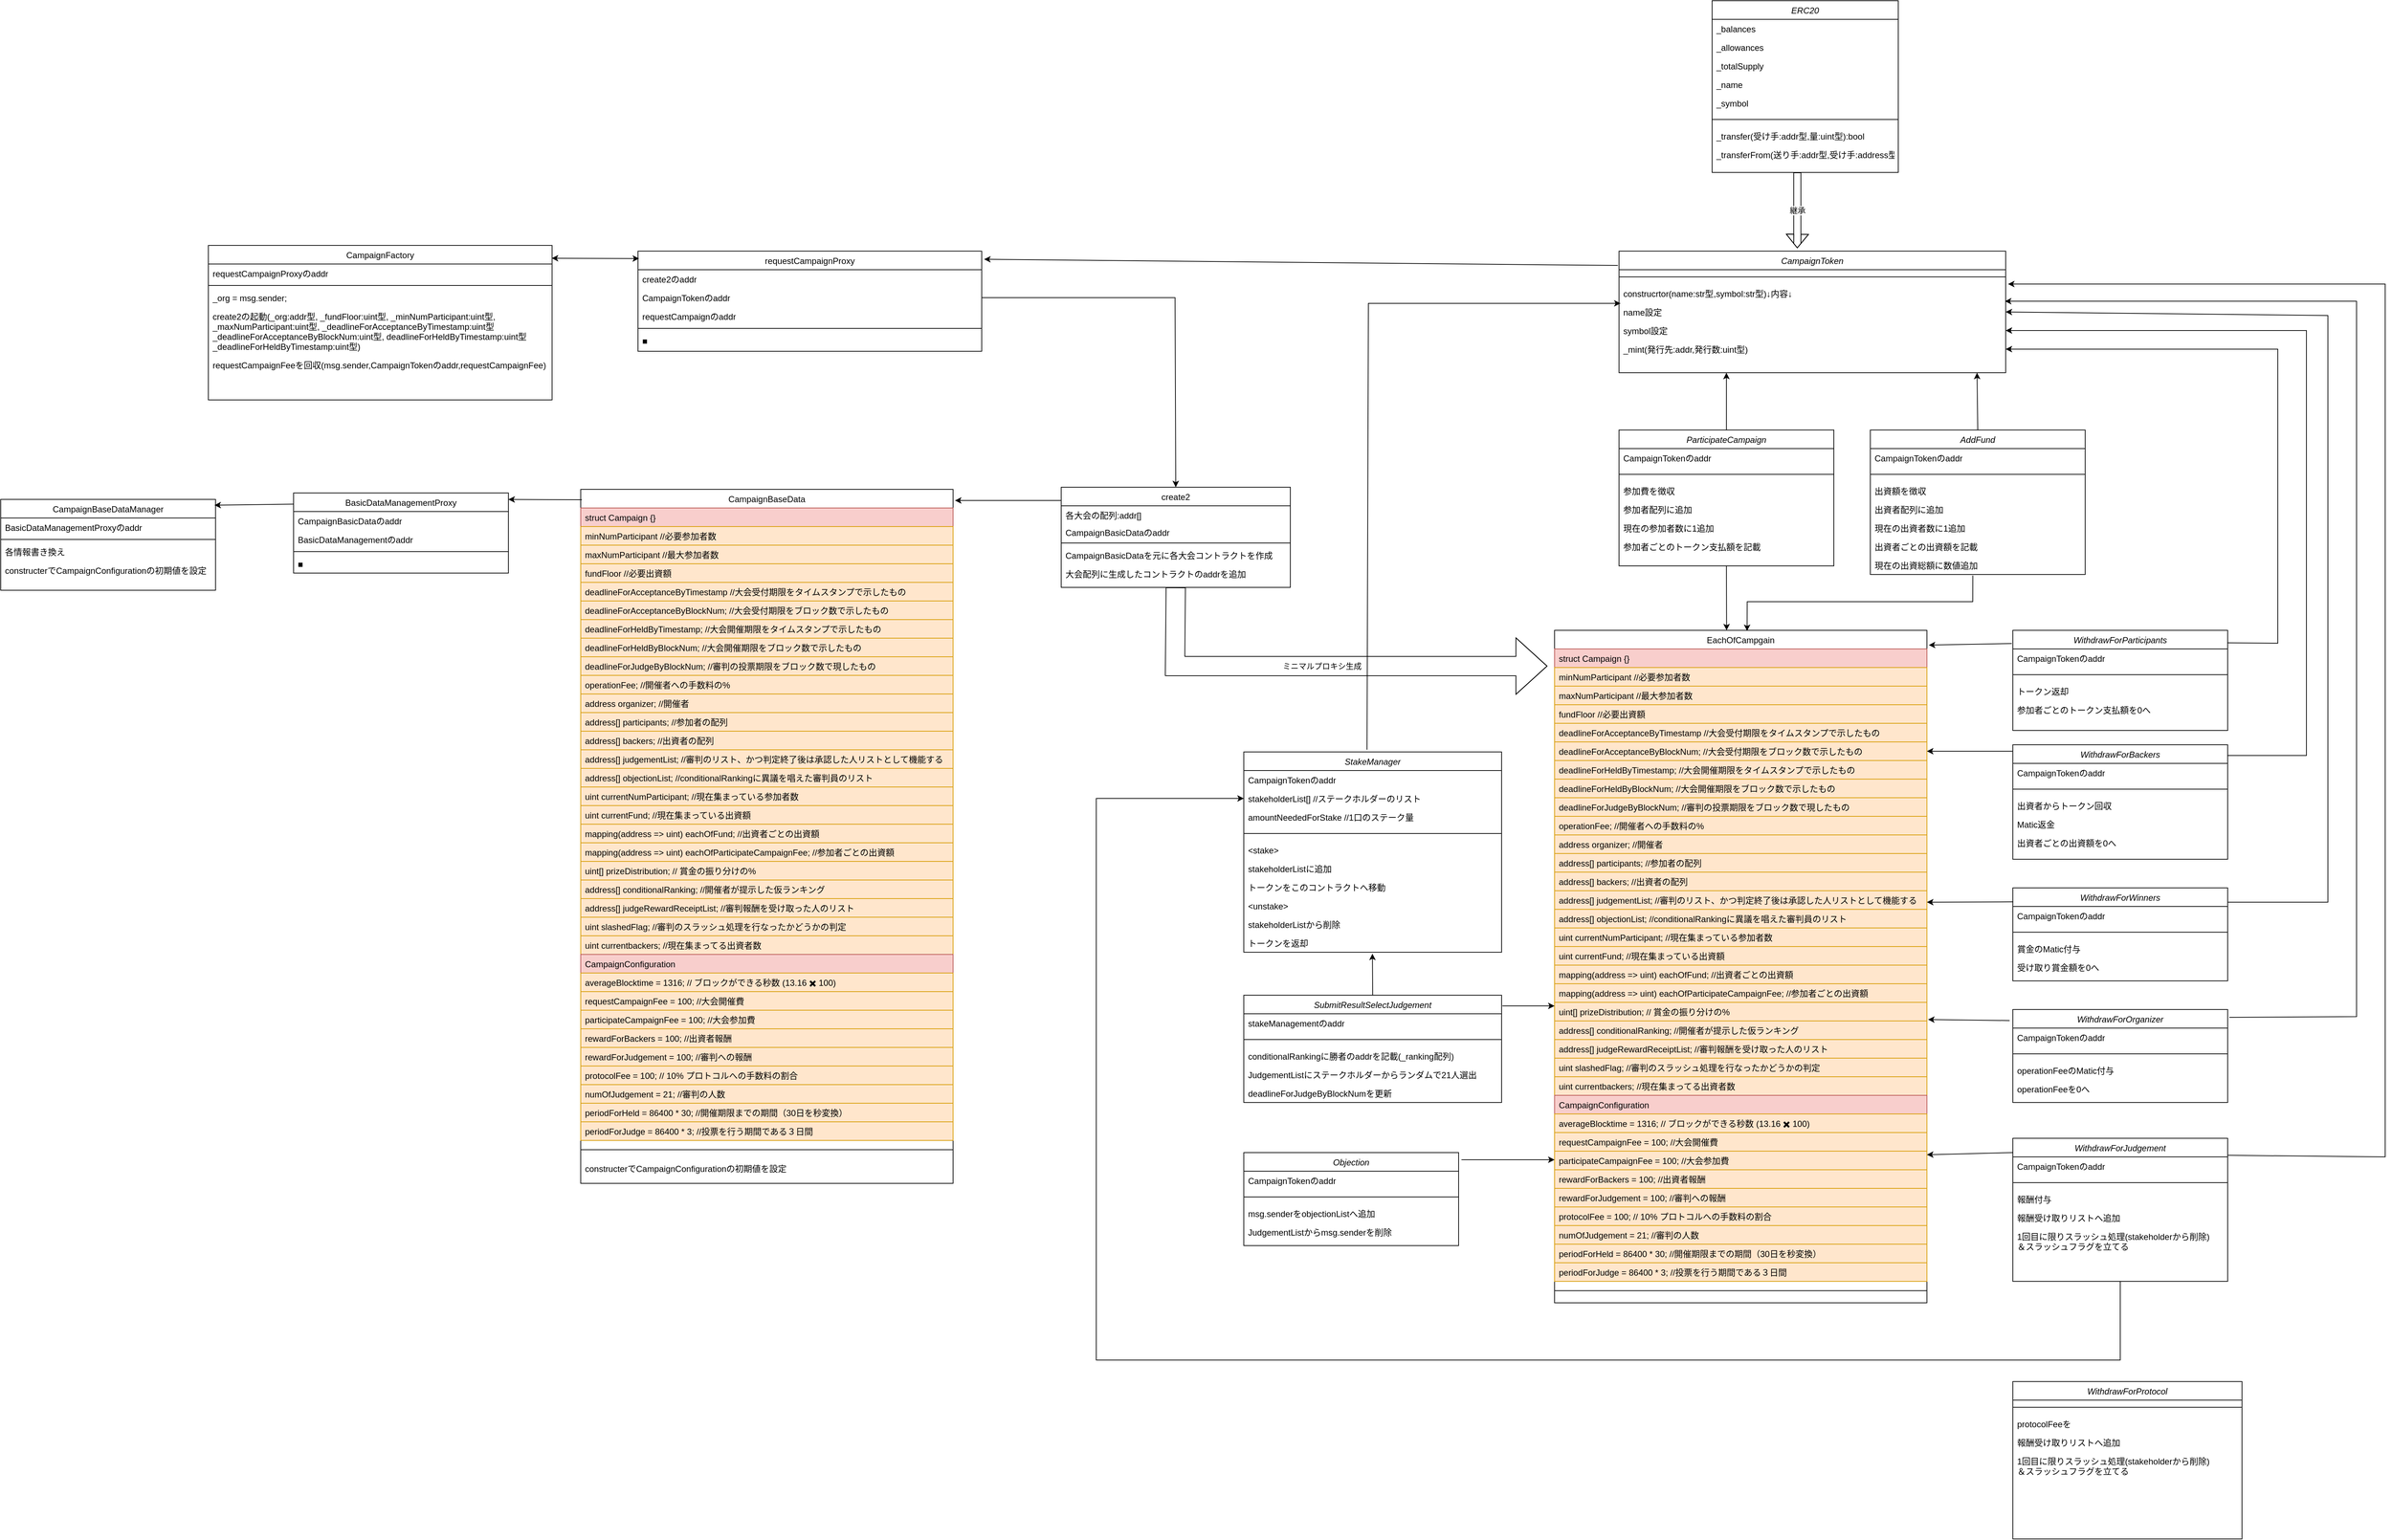 <mxfile version="16.5.2" type="github">
  <diagram id="C5RBs43oDa-KdzZeNtuy" name="Page-1">
    <mxGraphModel dx="2089" dy="1608" grid="1" gridSize="10" guides="1" tooltips="1" connect="1" arrows="1" fold="1" page="1" pageScale="1" pageWidth="583" pageHeight="827" math="0" shadow="0">
      <root>
        <mxCell id="WIyWlLk6GJQsqaUBKTNV-0" />
        <mxCell id="WIyWlLk6GJQsqaUBKTNV-1" parent="WIyWlLk6GJQsqaUBKTNV-0" />
        <mxCell id="zkfFHV4jXpPFQw0GAbJ--0" value="CampaignToken" style="swimlane;fontStyle=2;align=center;verticalAlign=top;childLayout=stackLayout;horizontal=1;startSize=26;horizontalStack=0;resizeParent=1;resizeLast=0;collapsible=1;marginBottom=0;rounded=0;shadow=0;strokeWidth=1;" parent="WIyWlLk6GJQsqaUBKTNV-1" vertex="1">
          <mxGeometry x="1690" y="110" width="540" height="170" as="geometry">
            <mxRectangle x="230" y="140" width="160" height="26" as="alternateBounds" />
          </mxGeometry>
        </mxCell>
        <mxCell id="zkfFHV4jXpPFQw0GAbJ--4" value="" style="line;html=1;strokeWidth=1;align=left;verticalAlign=middle;spacingTop=-1;spacingLeft=3;spacingRight=3;rotatable=0;labelPosition=right;points=[];portConstraint=eastwest;" parent="zkfFHV4jXpPFQw0GAbJ--0" vertex="1">
          <mxGeometry y="26" width="540" height="20" as="geometry" />
        </mxCell>
        <mxCell id="sXOqod5YsUQpEIznUET0-0" value="construcrtor(name:str型,symbol:str型)↓内容↓" style="text;align=left;verticalAlign=top;spacingLeft=4;spacingRight=4;overflow=hidden;rotatable=0;points=[[0,0.5],[1,0.5]];portConstraint=eastwest;" parent="zkfFHV4jXpPFQw0GAbJ--0" vertex="1">
          <mxGeometry y="46" width="540" height="26" as="geometry" />
        </mxCell>
        <mxCell id="sXOqod5YsUQpEIznUET0-14" value="name設定" style="text;align=left;verticalAlign=top;spacingLeft=4;spacingRight=4;overflow=hidden;rotatable=0;points=[[0,0.5],[1,0.5]];portConstraint=eastwest;" parent="zkfFHV4jXpPFQw0GAbJ--0" vertex="1">
          <mxGeometry y="72" width="540" height="26" as="geometry" />
        </mxCell>
        <mxCell id="sXOqod5YsUQpEIznUET0-15" value="symbol設定" style="text;align=left;verticalAlign=top;spacingLeft=4;spacingRight=4;overflow=hidden;rotatable=0;points=[[0,0.5],[1,0.5]];portConstraint=eastwest;" parent="zkfFHV4jXpPFQw0GAbJ--0" vertex="1">
          <mxGeometry y="98" width="540" height="26" as="geometry" />
        </mxCell>
        <mxCell id="sXOqod5YsUQpEIznUET0-16" value="_mint(発行先:addr,発行数:uint型)" style="text;align=left;verticalAlign=top;spacingLeft=4;spacingRight=4;overflow=hidden;rotatable=0;points=[[0,0.5],[1,0.5]];portConstraint=eastwest;" parent="zkfFHV4jXpPFQw0GAbJ--0" vertex="1">
          <mxGeometry y="124" width="540" height="26" as="geometry" />
        </mxCell>
        <mxCell id="zkfFHV4jXpPFQw0GAbJ--17" value="create2" style="swimlane;fontStyle=0;align=center;verticalAlign=top;childLayout=stackLayout;horizontal=1;startSize=26;horizontalStack=0;resizeParent=1;resizeLast=0;collapsible=1;marginBottom=0;rounded=0;shadow=0;strokeWidth=1;" parent="WIyWlLk6GJQsqaUBKTNV-1" vertex="1">
          <mxGeometry x="911" y="440" width="320" height="140" as="geometry">
            <mxRectangle x="550" y="140" width="160" height="26" as="alternateBounds" />
          </mxGeometry>
        </mxCell>
        <mxCell id="zkfFHV4jXpPFQw0GAbJ--18" value="各大会の配列:addr[]" style="text;align=left;verticalAlign=top;spacingLeft=4;spacingRight=4;overflow=hidden;rotatable=0;points=[[0,0.5],[1,0.5]];portConstraint=eastwest;" parent="zkfFHV4jXpPFQw0GAbJ--17" vertex="1">
          <mxGeometry y="26" width="320" height="24" as="geometry" />
        </mxCell>
        <mxCell id="sXOqod5YsUQpEIznUET0-89" value="CampaignBasicDataのaddr" style="text;align=left;verticalAlign=top;spacingLeft=4;spacingRight=4;overflow=hidden;rotatable=0;points=[[0,0.5],[1,0.5]];portConstraint=eastwest;" parent="zkfFHV4jXpPFQw0GAbJ--17" vertex="1">
          <mxGeometry y="50" width="320" height="24" as="geometry" />
        </mxCell>
        <mxCell id="zkfFHV4jXpPFQw0GAbJ--23" value="" style="line;html=1;strokeWidth=1;align=left;verticalAlign=middle;spacingTop=-1;spacingLeft=3;spacingRight=3;rotatable=0;labelPosition=right;points=[];portConstraint=eastwest;" parent="zkfFHV4jXpPFQw0GAbJ--17" vertex="1">
          <mxGeometry y="74" width="320" height="8" as="geometry" />
        </mxCell>
        <mxCell id="zkfFHV4jXpPFQw0GAbJ--24" value="CampaignBasicDataを元に各大会コントラクトを作成" style="text;align=left;verticalAlign=top;spacingLeft=4;spacingRight=4;overflow=hidden;rotatable=0;points=[[0,0.5],[1,0.5]];portConstraint=eastwest;" parent="zkfFHV4jXpPFQw0GAbJ--17" vertex="1">
          <mxGeometry y="82" width="320" height="26" as="geometry" />
        </mxCell>
        <mxCell id="sXOqod5YsUQpEIznUET0-146" value="大会配列に生成したコントラクトのaddrを追加" style="text;align=left;verticalAlign=top;spacingLeft=4;spacingRight=4;overflow=hidden;rotatable=0;points=[[0,0.5],[1,0.5]];portConstraint=eastwest;" parent="zkfFHV4jXpPFQw0GAbJ--17" vertex="1">
          <mxGeometry y="108" width="320" height="26" as="geometry" />
        </mxCell>
        <mxCell id="sXOqod5YsUQpEIznUET0-17" value="CampaignBaseData" style="swimlane;fontStyle=0;align=center;verticalAlign=top;childLayout=stackLayout;horizontal=1;startSize=26;horizontalStack=0;resizeParent=1;resizeLast=0;collapsible=1;marginBottom=0;rounded=0;shadow=0;strokeWidth=1;" parent="WIyWlLk6GJQsqaUBKTNV-1" vertex="1">
          <mxGeometry x="240" y="443" width="520" height="970" as="geometry">
            <mxRectangle x="550" y="140" width="160" height="26" as="alternateBounds" />
          </mxGeometry>
        </mxCell>
        <mxCell id="sXOqod5YsUQpEIznUET0-56" value="struct Campaign {}" style="text;align=left;verticalAlign=top;spacingLeft=4;spacingRight=4;overflow=hidden;rotatable=0;points=[[0,0.5],[1,0.5]];portConstraint=eastwest;fillColor=#f8cecc;strokeColor=#b85450;" parent="sXOqod5YsUQpEIznUET0-17" vertex="1">
          <mxGeometry y="26" width="520" height="26" as="geometry" />
        </mxCell>
        <mxCell id="sXOqod5YsUQpEIznUET0-18" value="minNumParticipant //必要参加者数" style="text;align=left;verticalAlign=top;spacingLeft=4;spacingRight=4;overflow=hidden;rotatable=0;points=[[0,0.5],[1,0.5]];portConstraint=eastwest;fillColor=#ffe6cc;strokeColor=#d79b00;" parent="sXOqod5YsUQpEIznUET0-17" vertex="1">
          <mxGeometry y="52" width="520" height="26" as="geometry" />
        </mxCell>
        <mxCell id="sXOqod5YsUQpEIznUET0-21" value="maxNumParticipant //最大参加者数" style="text;align=left;verticalAlign=top;spacingLeft=4;spacingRight=4;overflow=hidden;rotatable=0;points=[[0,0.5],[1,0.5]];portConstraint=eastwest;fillColor=#ffe6cc;strokeColor=#d79b00;" parent="sXOqod5YsUQpEIznUET0-17" vertex="1">
          <mxGeometry y="78" width="520" height="26" as="geometry" />
        </mxCell>
        <mxCell id="sXOqod5YsUQpEIznUET0-22" value="fundFloor //必要出資額" style="text;align=left;verticalAlign=top;spacingLeft=4;spacingRight=4;overflow=hidden;rotatable=0;points=[[0,0.5],[1,0.5]];portConstraint=eastwest;fillColor=#ffe6cc;strokeColor=#d79b00;" parent="sXOqod5YsUQpEIznUET0-17" vertex="1">
          <mxGeometry y="104" width="520" height="26" as="geometry" />
        </mxCell>
        <mxCell id="sXOqod5YsUQpEIznUET0-23" value="deadlineForAcceptanceByTimestamp //大会受付期限をタイムスタンプで示したもの" style="text;align=left;verticalAlign=top;spacingLeft=4;spacingRight=4;overflow=hidden;rotatable=0;points=[[0,0.5],[1,0.5]];portConstraint=eastwest;fillColor=#ffe6cc;strokeColor=#d79b00;" parent="sXOqod5YsUQpEIznUET0-17" vertex="1">
          <mxGeometry y="130" width="520" height="26" as="geometry" />
        </mxCell>
        <mxCell id="sXOqod5YsUQpEIznUET0-24" value="deadlineForAcceptanceByBlockNum; //大会受付期限をブロック数で示したもの" style="text;align=left;verticalAlign=top;spacingLeft=4;spacingRight=4;overflow=hidden;rotatable=0;points=[[0,0.5],[1,0.5]];portConstraint=eastwest;fillColor=#ffe6cc;strokeColor=#d79b00;" parent="sXOqod5YsUQpEIznUET0-17" vertex="1">
          <mxGeometry y="156" width="520" height="26" as="geometry" />
        </mxCell>
        <mxCell id="sXOqod5YsUQpEIznUET0-25" value="deadlineForHeldByTimestamp; //大会開催期限をタイムスタンプで示したもの" style="text;align=left;verticalAlign=top;spacingLeft=4;spacingRight=4;overflow=hidden;rotatable=0;points=[[0,0.5],[1,0.5]];portConstraint=eastwest;fillColor=#ffe6cc;strokeColor=#d79b00;" parent="sXOqod5YsUQpEIznUET0-17" vertex="1">
          <mxGeometry y="182" width="520" height="26" as="geometry" />
        </mxCell>
        <mxCell id="sXOqod5YsUQpEIznUET0-26" value="deadlineForHeldByBlockNum; //大会開催期限をブロック数で示したもの" style="text;align=left;verticalAlign=top;spacingLeft=4;spacingRight=4;overflow=hidden;rotatable=0;points=[[0,0.5],[1,0.5]];portConstraint=eastwest;fillColor=#ffe6cc;strokeColor=#d79b00;" parent="sXOqod5YsUQpEIznUET0-17" vertex="1">
          <mxGeometry y="208" width="520" height="26" as="geometry" />
        </mxCell>
        <mxCell id="sXOqod5YsUQpEIznUET0-27" value="deadlineForJudgeByBlockNum; //審判の投票期限をブロック数で現したもの" style="text;align=left;verticalAlign=top;spacingLeft=4;spacingRight=4;overflow=hidden;rotatable=0;points=[[0,0.5],[1,0.5]];portConstraint=eastwest;fillColor=#ffe6cc;strokeColor=#d79b00;" parent="sXOqod5YsUQpEIznUET0-17" vertex="1">
          <mxGeometry y="234" width="520" height="26" as="geometry" />
        </mxCell>
        <mxCell id="sXOqod5YsUQpEIznUET0-28" value="operationFee; //開催者への手数料の%" style="text;align=left;verticalAlign=top;spacingLeft=4;spacingRight=4;overflow=hidden;rotatable=0;points=[[0,0.5],[1,0.5]];portConstraint=eastwest;fillColor=#ffe6cc;strokeColor=#d79b00;" parent="sXOqod5YsUQpEIznUET0-17" vertex="1">
          <mxGeometry y="260" width="520" height="26" as="geometry" />
        </mxCell>
        <mxCell id="sXOqod5YsUQpEIznUET0-29" value="address organizer; //開催者" style="text;align=left;verticalAlign=top;spacingLeft=4;spacingRight=4;overflow=hidden;rotatable=0;points=[[0,0.5],[1,0.5]];portConstraint=eastwest;fillColor=#ffe6cc;strokeColor=#d79b00;" parent="sXOqod5YsUQpEIznUET0-17" vertex="1">
          <mxGeometry y="286" width="520" height="26" as="geometry" />
        </mxCell>
        <mxCell id="sXOqod5YsUQpEIznUET0-30" value="address[] participants; //参加者の配列" style="text;align=left;verticalAlign=top;spacingLeft=4;spacingRight=4;overflow=hidden;rotatable=0;points=[[0,0.5],[1,0.5]];portConstraint=eastwest;fillColor=#ffe6cc;strokeColor=#d79b00;" parent="sXOqod5YsUQpEIznUET0-17" vertex="1">
          <mxGeometry y="312" width="520" height="26" as="geometry" />
        </mxCell>
        <mxCell id="sXOqod5YsUQpEIznUET0-31" value="address[] backers; //出資者の配列" style="text;align=left;verticalAlign=top;spacingLeft=4;spacingRight=4;overflow=hidden;rotatable=0;points=[[0,0.5],[1,0.5]];portConstraint=eastwest;fillColor=#ffe6cc;strokeColor=#d79b00;" parent="sXOqod5YsUQpEIznUET0-17" vertex="1">
          <mxGeometry y="338" width="520" height="26" as="geometry" />
        </mxCell>
        <mxCell id="sXOqod5YsUQpEIznUET0-32" value="address[] judgementList; //審判のリスト、かつ判定終了後は承認した人リストとして機能する" style="text;align=left;verticalAlign=top;spacingLeft=4;spacingRight=4;overflow=hidden;rotatable=0;points=[[0,0.5],[1,0.5]];portConstraint=eastwest;fillColor=#ffe6cc;strokeColor=#d79b00;" parent="sXOqod5YsUQpEIznUET0-17" vertex="1">
          <mxGeometry y="364" width="520" height="26" as="geometry" />
        </mxCell>
        <mxCell id="sXOqod5YsUQpEIznUET0-33" value="address[] objectionList; //conditionalRankingに異議を唱えた審判員のリスト" style="text;align=left;verticalAlign=top;spacingLeft=4;spacingRight=4;overflow=hidden;rotatable=0;points=[[0,0.5],[1,0.5]];portConstraint=eastwest;fillColor=#ffe6cc;strokeColor=#d79b00;" parent="sXOqod5YsUQpEIznUET0-17" vertex="1">
          <mxGeometry y="390" width="520" height="26" as="geometry" />
        </mxCell>
        <mxCell id="sXOqod5YsUQpEIznUET0-34" value="uint currentNumParticipant; //現在集まっている参加者数" style="text;align=left;verticalAlign=top;spacingLeft=4;spacingRight=4;overflow=hidden;rotatable=0;points=[[0,0.5],[1,0.5]];portConstraint=eastwest;fillColor=#ffe6cc;strokeColor=#d79b00;" parent="sXOqod5YsUQpEIznUET0-17" vertex="1">
          <mxGeometry y="416" width="520" height="26" as="geometry" />
        </mxCell>
        <mxCell id="sXOqod5YsUQpEIznUET0-35" value="uint currentFund; //現在集まっている出資額" style="text;align=left;verticalAlign=top;spacingLeft=4;spacingRight=4;overflow=hidden;rotatable=0;points=[[0,0.5],[1,0.5]];portConstraint=eastwest;fillColor=#ffe6cc;strokeColor=#d79b00;" parent="sXOqod5YsUQpEIznUET0-17" vertex="1">
          <mxGeometry y="442" width="520" height="26" as="geometry" />
        </mxCell>
        <mxCell id="sXOqod5YsUQpEIznUET0-36" value="mapping(address =&gt; uint) eachOfFund; //出資者ごとの出資額" style="text;align=left;verticalAlign=top;spacingLeft=4;spacingRight=4;overflow=hidden;rotatable=0;points=[[0,0.5],[1,0.5]];portConstraint=eastwest;fillColor=#ffe6cc;strokeColor=#d79b00;" parent="sXOqod5YsUQpEIznUET0-17" vertex="1">
          <mxGeometry y="468" width="520" height="26" as="geometry" />
        </mxCell>
        <mxCell id="sXOqod5YsUQpEIznUET0-37" value="mapping(address =&gt; uint) eachOfParticipateCampaignFee; //参加者ごとの出資額" style="text;align=left;verticalAlign=top;spacingLeft=4;spacingRight=4;overflow=hidden;rotatable=0;points=[[0,0.5],[1,0.5]];portConstraint=eastwest;fillColor=#ffe6cc;strokeColor=#d79b00;" parent="sXOqod5YsUQpEIznUET0-17" vertex="1">
          <mxGeometry y="494" width="520" height="26" as="geometry" />
        </mxCell>
        <mxCell id="sXOqod5YsUQpEIznUET0-38" value="uint[] prizeDistribution; // 賞金の振り分けの%" style="text;align=left;verticalAlign=top;spacingLeft=4;spacingRight=4;overflow=hidden;rotatable=0;points=[[0,0.5],[1,0.5]];portConstraint=eastwest;fillColor=#ffe6cc;strokeColor=#d79b00;" parent="sXOqod5YsUQpEIznUET0-17" vertex="1">
          <mxGeometry y="520" width="520" height="26" as="geometry" />
        </mxCell>
        <mxCell id="sXOqod5YsUQpEIznUET0-39" value="address[] conditionalRanking; //開催者が提示した仮ランキング" style="text;align=left;verticalAlign=top;spacingLeft=4;spacingRight=4;overflow=hidden;rotatable=0;points=[[0,0.5],[1,0.5]];portConstraint=eastwest;fillColor=#ffe6cc;strokeColor=#d79b00;" parent="sXOqod5YsUQpEIznUET0-17" vertex="1">
          <mxGeometry y="546" width="520" height="26" as="geometry" />
        </mxCell>
        <mxCell id="sXOqod5YsUQpEIznUET0-40" value="address[] judgeRewardReceiptList; //審判報酬を受け取った人のリスト" style="text;align=left;verticalAlign=top;spacingLeft=4;spacingRight=4;overflow=hidden;rotatable=0;points=[[0,0.5],[1,0.5]];portConstraint=eastwest;fillColor=#ffe6cc;strokeColor=#d79b00;" parent="sXOqod5YsUQpEIznUET0-17" vertex="1">
          <mxGeometry y="572" width="520" height="26" as="geometry" />
        </mxCell>
        <mxCell id="sXOqod5YsUQpEIznUET0-41" value="uint slashedFlag; //審判のスラッシュ処理を行なったかどうかの判定" style="text;align=left;verticalAlign=top;spacingLeft=4;spacingRight=4;overflow=hidden;rotatable=0;points=[[0,0.5],[1,0.5]];portConstraint=eastwest;fillColor=#ffe6cc;strokeColor=#d79b00;" parent="sXOqod5YsUQpEIznUET0-17" vertex="1">
          <mxGeometry y="598" width="520" height="26" as="geometry" />
        </mxCell>
        <mxCell id="sXOqod5YsUQpEIznUET0-42" value="uint currentbackers; //現在集まってる出資者数" style="text;align=left;verticalAlign=top;spacingLeft=4;spacingRight=4;overflow=hidden;rotatable=0;points=[[0,0.5],[1,0.5]];portConstraint=eastwest;fillColor=#ffe6cc;strokeColor=#d79b00;" parent="sXOqod5YsUQpEIznUET0-17" vertex="1">
          <mxGeometry y="624" width="520" height="26" as="geometry" />
        </mxCell>
        <mxCell id="sXOqod5YsUQpEIznUET0-57" value="CampaignConfiguration" style="text;align=left;verticalAlign=top;spacingLeft=4;spacingRight=4;overflow=hidden;rotatable=0;points=[[0,0.5],[1,0.5]];portConstraint=eastwest;fillColor=#f8cecc;strokeColor=#b85450;" parent="sXOqod5YsUQpEIznUET0-17" vertex="1">
          <mxGeometry y="650" width="520" height="26" as="geometry" />
        </mxCell>
        <mxCell id="sXOqod5YsUQpEIznUET0-58" value="averageBlocktime = 1316; // ブロックができる秒数 (13.16 ✖️ 100)" style="text;align=left;verticalAlign=top;spacingLeft=4;spacingRight=4;overflow=hidden;rotatable=0;points=[[0,0.5],[1,0.5]];portConstraint=eastwest;fillColor=#ffe6cc;strokeColor=#d79b00;" parent="sXOqod5YsUQpEIznUET0-17" vertex="1">
          <mxGeometry y="676" width="520" height="26" as="geometry" />
        </mxCell>
        <mxCell id="sXOqod5YsUQpEIznUET0-59" value="requestCampaignFee = 100; //大会開催費" style="text;align=left;verticalAlign=top;spacingLeft=4;spacingRight=4;overflow=hidden;rotatable=0;points=[[0,0.5],[1,0.5]];portConstraint=eastwest;fillColor=#ffe6cc;strokeColor=#d79b00;" parent="sXOqod5YsUQpEIznUET0-17" vertex="1">
          <mxGeometry y="702" width="520" height="26" as="geometry" />
        </mxCell>
        <mxCell id="sXOqod5YsUQpEIznUET0-60" value="participateCampaignFee = 100; //大会参加費" style="text;align=left;verticalAlign=top;spacingLeft=4;spacingRight=4;overflow=hidden;rotatable=0;points=[[0,0.5],[1,0.5]];portConstraint=eastwest;fillColor=#ffe6cc;strokeColor=#d79b00;" parent="sXOqod5YsUQpEIznUET0-17" vertex="1">
          <mxGeometry y="728" width="520" height="26" as="geometry" />
        </mxCell>
        <mxCell id="sXOqod5YsUQpEIznUET0-61" value="rewardForBackers = 100; //出資者報酬" style="text;align=left;verticalAlign=top;spacingLeft=4;spacingRight=4;overflow=hidden;rotatable=0;points=[[0,0.5],[1,0.5]];portConstraint=eastwest;fillColor=#ffe6cc;strokeColor=#d79b00;" parent="sXOqod5YsUQpEIznUET0-17" vertex="1">
          <mxGeometry y="754" width="520" height="26" as="geometry" />
        </mxCell>
        <mxCell id="sXOqod5YsUQpEIznUET0-62" value="rewardForJudgement = 100; //審判への報酬" style="text;align=left;verticalAlign=top;spacingLeft=4;spacingRight=4;overflow=hidden;rotatable=0;points=[[0,0.5],[1,0.5]];portConstraint=eastwest;fillColor=#ffe6cc;strokeColor=#d79b00;" parent="sXOqod5YsUQpEIznUET0-17" vertex="1">
          <mxGeometry y="780" width="520" height="26" as="geometry" />
        </mxCell>
        <mxCell id="sXOqod5YsUQpEIznUET0-63" value="protocolFee = 100; // 10% プロトコルへの手数料の割合" style="text;align=left;verticalAlign=top;spacingLeft=4;spacingRight=4;overflow=hidden;rotatable=0;points=[[0,0.5],[1,0.5]];portConstraint=eastwest;fillColor=#ffe6cc;strokeColor=#d79b00;" parent="sXOqod5YsUQpEIznUET0-17" vertex="1">
          <mxGeometry y="806" width="520" height="26" as="geometry" />
        </mxCell>
        <mxCell id="sXOqod5YsUQpEIznUET0-64" value="numOfJudgement = 21; //審判の人数" style="text;align=left;verticalAlign=top;spacingLeft=4;spacingRight=4;overflow=hidden;rotatable=0;points=[[0,0.5],[1,0.5]];portConstraint=eastwest;fillColor=#ffe6cc;strokeColor=#d79b00;" parent="sXOqod5YsUQpEIznUET0-17" vertex="1">
          <mxGeometry y="832" width="520" height="26" as="geometry" />
        </mxCell>
        <mxCell id="sXOqod5YsUQpEIznUET0-65" value="periodForHeld = 86400 * 30; //開催期限までの期間（30日を秒変換）" style="text;align=left;verticalAlign=top;spacingLeft=4;spacingRight=4;overflow=hidden;rotatable=0;points=[[0,0.5],[1,0.5]];portConstraint=eastwest;fillColor=#ffe6cc;strokeColor=#d79b00;" parent="sXOqod5YsUQpEIznUET0-17" vertex="1">
          <mxGeometry y="858" width="520" height="26" as="geometry" />
        </mxCell>
        <mxCell id="sXOqod5YsUQpEIznUET0-66" value="periodForJudge = 86400 * 3; //投票を行う期間である３日間" style="text;align=left;verticalAlign=top;spacingLeft=4;spacingRight=4;overflow=hidden;rotatable=0;points=[[0,0.5],[1,0.5]];portConstraint=eastwest;fillColor=#ffe6cc;strokeColor=#d79b00;" parent="sXOqod5YsUQpEIznUET0-17" vertex="1">
          <mxGeometry y="884" width="520" height="26" as="geometry" />
        </mxCell>
        <mxCell id="sXOqod5YsUQpEIznUET0-19" value="" style="line;html=1;strokeWidth=1;align=left;verticalAlign=middle;spacingTop=-1;spacingLeft=3;spacingRight=3;rotatable=0;labelPosition=right;points=[];portConstraint=eastwest;" parent="sXOqod5YsUQpEIznUET0-17" vertex="1">
          <mxGeometry y="910" width="520" height="26" as="geometry" />
        </mxCell>
        <mxCell id="sXOqod5YsUQpEIznUET0-73" value="constructerでCampaignConfigurationの初期値を設定" style="text;align=left;verticalAlign=top;spacingLeft=4;spacingRight=4;overflow=hidden;rotatable=0;points=[[0,0.5],[1,0.5]];portConstraint=eastwest;" parent="sXOqod5YsUQpEIznUET0-17" vertex="1">
          <mxGeometry y="936" width="520" height="26" as="geometry" />
        </mxCell>
        <mxCell id="sXOqod5YsUQpEIznUET0-68" value="BasicDataManagementProxy" style="swimlane;fontStyle=0;align=center;verticalAlign=top;childLayout=stackLayout;horizontal=1;startSize=26;horizontalStack=0;resizeParent=1;resizeLast=0;collapsible=1;marginBottom=0;rounded=0;shadow=0;strokeWidth=1;" parent="WIyWlLk6GJQsqaUBKTNV-1" vertex="1">
          <mxGeometry x="-161" y="448" width="300" height="112" as="geometry">
            <mxRectangle x="550" y="140" width="160" height="26" as="alternateBounds" />
          </mxGeometry>
        </mxCell>
        <mxCell id="sXOqod5YsUQpEIznUET0-69" value="CampaignBasicDataのaddr" style="text;align=left;verticalAlign=top;spacingLeft=4;spacingRight=4;overflow=hidden;rotatable=0;points=[[0,0.5],[1,0.5]];portConstraint=eastwest;" parent="sXOqod5YsUQpEIznUET0-68" vertex="1">
          <mxGeometry y="26" width="300" height="26" as="geometry" />
        </mxCell>
        <mxCell id="AD26k9wVOfZG1ZPTT6bI-6" value="BasicDataManagementのaddr" style="text;align=left;verticalAlign=top;spacingLeft=4;spacingRight=4;overflow=hidden;rotatable=0;points=[[0,0.5],[1,0.5]];portConstraint=eastwest;" parent="sXOqod5YsUQpEIznUET0-68" vertex="1">
          <mxGeometry y="52" width="300" height="26" as="geometry" />
        </mxCell>
        <mxCell id="sXOqod5YsUQpEIznUET0-70" value="" style="line;html=1;strokeWidth=1;align=left;verticalAlign=middle;spacingTop=-1;spacingLeft=3;spacingRight=3;rotatable=0;labelPosition=right;points=[];portConstraint=eastwest;" parent="sXOqod5YsUQpEIznUET0-68" vertex="1">
          <mxGeometry y="78" width="300" height="8" as="geometry" />
        </mxCell>
        <mxCell id="sXOqod5YsUQpEIznUET0-71" value="■" style="text;align=left;verticalAlign=top;spacingLeft=4;spacingRight=4;overflow=hidden;rotatable=0;points=[[0,0.5],[1,0.5]];portConstraint=eastwest;" parent="sXOqod5YsUQpEIznUET0-68" vertex="1">
          <mxGeometry y="86" width="300" height="26" as="geometry" />
        </mxCell>
        <mxCell id="sXOqod5YsUQpEIznUET0-1" value="ERC20" style="swimlane;fontStyle=2;align=center;verticalAlign=top;childLayout=stackLayout;horizontal=1;startSize=26;horizontalStack=0;resizeParent=1;resizeLast=0;collapsible=1;marginBottom=0;rounded=0;shadow=0;strokeWidth=1;" parent="WIyWlLk6GJQsqaUBKTNV-1" vertex="1">
          <mxGeometry x="1820" y="-240" width="260" height="240" as="geometry">
            <mxRectangle x="230" y="140" width="160" height="26" as="alternateBounds" />
          </mxGeometry>
        </mxCell>
        <mxCell id="sXOqod5YsUQpEIznUET0-5" value="_balances" style="text;align=left;verticalAlign=top;spacingLeft=4;spacingRight=4;overflow=hidden;rotatable=0;points=[[0,0.5],[1,0.5]];portConstraint=eastwest;" parent="sXOqod5YsUQpEIznUET0-1" vertex="1">
          <mxGeometry y="26" width="260" height="26" as="geometry" />
        </mxCell>
        <mxCell id="sXOqod5YsUQpEIznUET0-4" value="_allowances" style="text;align=left;verticalAlign=top;spacingLeft=4;spacingRight=4;overflow=hidden;rotatable=0;points=[[0,0.5],[1,0.5]];portConstraint=eastwest;" parent="sXOqod5YsUQpEIznUET0-1" vertex="1">
          <mxGeometry y="52" width="260" height="26" as="geometry" />
        </mxCell>
        <mxCell id="sXOqod5YsUQpEIznUET0-6" value="_totalSupply" style="text;align=left;verticalAlign=top;spacingLeft=4;spacingRight=4;overflow=hidden;rotatable=0;points=[[0,0.5],[1,0.5]];portConstraint=eastwest;" parent="sXOqod5YsUQpEIznUET0-1" vertex="1">
          <mxGeometry y="78" width="260" height="26" as="geometry" />
        </mxCell>
        <mxCell id="sXOqod5YsUQpEIznUET0-7" value="_name" style="text;align=left;verticalAlign=top;spacingLeft=4;spacingRight=4;overflow=hidden;rotatable=0;points=[[0,0.5],[1,0.5]];portConstraint=eastwest;" parent="sXOqod5YsUQpEIznUET0-1" vertex="1">
          <mxGeometry y="104" width="260" height="26" as="geometry" />
        </mxCell>
        <mxCell id="sXOqod5YsUQpEIznUET0-8" value="_symbol" style="text;align=left;verticalAlign=top;spacingLeft=4;spacingRight=4;overflow=hidden;rotatable=0;points=[[0,0.5],[1,0.5]];portConstraint=eastwest;" parent="sXOqod5YsUQpEIznUET0-1" vertex="1">
          <mxGeometry y="130" width="260" height="26" as="geometry" />
        </mxCell>
        <mxCell id="sXOqod5YsUQpEIznUET0-2" value="" style="line;html=1;strokeWidth=1;align=left;verticalAlign=middle;spacingTop=-1;spacingLeft=3;spacingRight=3;rotatable=0;labelPosition=right;points=[];portConstraint=eastwest;" parent="sXOqod5YsUQpEIznUET0-1" vertex="1">
          <mxGeometry y="156" width="260" height="20" as="geometry" />
        </mxCell>
        <mxCell id="sXOqod5YsUQpEIznUET0-11" value="_transfer(受け手:addr型,量:uint型):bool" style="text;align=left;verticalAlign=top;spacingLeft=4;spacingRight=4;overflow=hidden;rotatable=0;points=[[0,0.5],[1,0.5]];portConstraint=eastwest;" parent="sXOqod5YsUQpEIznUET0-1" vertex="1">
          <mxGeometry y="176" width="260" height="26" as="geometry" />
        </mxCell>
        <mxCell id="sXOqod5YsUQpEIznUET0-12" value="_transferFrom(送り手:addr型,受け手:address型,量:uint型):bool" style="text;align=left;verticalAlign=top;spacingLeft=4;spacingRight=4;overflow=hidden;rotatable=0;points=[[0,0.5],[1,0.5]];portConstraint=eastwest;" parent="sXOqod5YsUQpEIznUET0-1" vertex="1">
          <mxGeometry y="202" width="260" height="26" as="geometry" />
        </mxCell>
        <mxCell id="sXOqod5YsUQpEIznUET0-76" value="requestCampaignProxy" style="swimlane;fontStyle=0;align=center;verticalAlign=top;childLayout=stackLayout;horizontal=1;startSize=26;horizontalStack=0;resizeParent=1;resizeLast=0;collapsible=1;marginBottom=0;rounded=0;shadow=0;strokeWidth=1;" parent="WIyWlLk6GJQsqaUBKTNV-1" vertex="1">
          <mxGeometry x="320" y="110" width="480" height="140" as="geometry">
            <mxRectangle x="550" y="140" width="160" height="26" as="alternateBounds" />
          </mxGeometry>
        </mxCell>
        <mxCell id="sXOqod5YsUQpEIznUET0-77" value="create2のaddr" style="text;align=left;verticalAlign=top;spacingLeft=4;spacingRight=4;overflow=hidden;rotatable=0;points=[[0,0.5],[1,0.5]];portConstraint=eastwest;" parent="sXOqod5YsUQpEIznUET0-76" vertex="1">
          <mxGeometry y="26" width="480" height="26" as="geometry" />
        </mxCell>
        <mxCell id="sXOqod5YsUQpEIznUET0-84" value="CampaignTokenのaddr" style="text;align=left;verticalAlign=top;spacingLeft=4;spacingRight=4;overflow=hidden;rotatable=0;points=[[0,0.5],[1,0.5]];portConstraint=eastwest;" parent="sXOqod5YsUQpEIznUET0-76" vertex="1">
          <mxGeometry y="52" width="480" height="26" as="geometry" />
        </mxCell>
        <mxCell id="sXOqod5YsUQpEIznUET0-261" value="requestCampaignのaddr" style="text;align=left;verticalAlign=top;spacingLeft=4;spacingRight=4;overflow=hidden;rotatable=0;points=[[0,0.5],[1,0.5]];portConstraint=eastwest;" parent="sXOqod5YsUQpEIznUET0-76" vertex="1">
          <mxGeometry y="78" width="480" height="26" as="geometry" />
        </mxCell>
        <mxCell id="sXOqod5YsUQpEIznUET0-78" value="" style="line;html=1;strokeWidth=1;align=left;verticalAlign=middle;spacingTop=-1;spacingLeft=3;spacingRight=3;rotatable=0;labelPosition=right;points=[];portConstraint=eastwest;" parent="sXOqod5YsUQpEIznUET0-76" vertex="1">
          <mxGeometry y="104" width="480" height="8" as="geometry" />
        </mxCell>
        <mxCell id="sXOqod5YsUQpEIznUET0-263" value="■" style="text;align=left;verticalAlign=top;spacingLeft=4;spacingRight=4;overflow=hidden;rotatable=0;points=[[0,0.5],[1,0.5]];portConstraint=eastwest;" parent="sXOqod5YsUQpEIznUET0-76" vertex="1">
          <mxGeometry y="112" width="480" height="26" as="geometry" />
        </mxCell>
        <mxCell id="sXOqod5YsUQpEIznUET0-92" value="" style="endArrow=classic;html=1;rounded=0;entryX=1;entryY=0.081;entryDx=0;entryDy=0;exitX=0.003;exitY=0.015;exitDx=0;exitDy=0;exitPerimeter=0;entryPerimeter=0;" parent="WIyWlLk6GJQsqaUBKTNV-1" source="sXOqod5YsUQpEIznUET0-17" target="sXOqod5YsUQpEIznUET0-68" edge="1">
          <mxGeometry width="50" height="50" relative="1" as="geometry">
            <mxPoint x="360" y="450" as="sourcePoint" />
            <mxPoint x="820" y="170" as="targetPoint" />
          </mxGeometry>
        </mxCell>
        <mxCell id="sXOqod5YsUQpEIznUET0-98" value="EachOfCampgain" style="swimlane;fontStyle=0;align=center;verticalAlign=top;childLayout=stackLayout;horizontal=1;startSize=26;horizontalStack=0;resizeParent=1;resizeLast=0;collapsible=1;marginBottom=0;rounded=0;shadow=0;strokeWidth=1;" parent="WIyWlLk6GJQsqaUBKTNV-1" vertex="1">
          <mxGeometry x="1600" y="640" width="520" height="940" as="geometry">
            <mxRectangle x="550" y="140" width="160" height="26" as="alternateBounds" />
          </mxGeometry>
        </mxCell>
        <mxCell id="sXOqod5YsUQpEIznUET0-99" value="struct Campaign {}" style="text;align=left;verticalAlign=top;spacingLeft=4;spacingRight=4;overflow=hidden;rotatable=0;points=[[0,0.5],[1,0.5]];portConstraint=eastwest;fillColor=#f8cecc;strokeColor=#b85450;" parent="sXOqod5YsUQpEIznUET0-98" vertex="1">
          <mxGeometry y="26" width="520" height="26" as="geometry" />
        </mxCell>
        <mxCell id="sXOqod5YsUQpEIznUET0-100" value="minNumParticipant //必要参加者数" style="text;align=left;verticalAlign=top;spacingLeft=4;spacingRight=4;overflow=hidden;rotatable=0;points=[[0,0.5],[1,0.5]];portConstraint=eastwest;fillColor=#ffe6cc;strokeColor=#d79b00;" parent="sXOqod5YsUQpEIznUET0-98" vertex="1">
          <mxGeometry y="52" width="520" height="26" as="geometry" />
        </mxCell>
        <mxCell id="sXOqod5YsUQpEIznUET0-101" value="maxNumParticipant //最大参加者数" style="text;align=left;verticalAlign=top;spacingLeft=4;spacingRight=4;overflow=hidden;rotatable=0;points=[[0,0.5],[1,0.5]];portConstraint=eastwest;fillColor=#ffe6cc;strokeColor=#d79b00;" parent="sXOqod5YsUQpEIznUET0-98" vertex="1">
          <mxGeometry y="78" width="520" height="26" as="geometry" />
        </mxCell>
        <mxCell id="sXOqod5YsUQpEIznUET0-102" value="fundFloor //必要出資額" style="text;align=left;verticalAlign=top;spacingLeft=4;spacingRight=4;overflow=hidden;rotatable=0;points=[[0,0.5],[1,0.5]];portConstraint=eastwest;fillColor=#ffe6cc;strokeColor=#d79b00;" parent="sXOqod5YsUQpEIznUET0-98" vertex="1">
          <mxGeometry y="104" width="520" height="26" as="geometry" />
        </mxCell>
        <mxCell id="sXOqod5YsUQpEIznUET0-103" value="deadlineForAcceptanceByTimestamp //大会受付期限をタイムスタンプで示したもの" style="text;align=left;verticalAlign=top;spacingLeft=4;spacingRight=4;overflow=hidden;rotatable=0;points=[[0,0.5],[1,0.5]];portConstraint=eastwest;fillColor=#ffe6cc;strokeColor=#d79b00;" parent="sXOqod5YsUQpEIznUET0-98" vertex="1">
          <mxGeometry y="130" width="520" height="26" as="geometry" />
        </mxCell>
        <mxCell id="sXOqod5YsUQpEIznUET0-104" value="deadlineForAcceptanceByBlockNum; //大会受付期限をブロック数で示したもの" style="text;align=left;verticalAlign=top;spacingLeft=4;spacingRight=4;overflow=hidden;rotatable=0;points=[[0,0.5],[1,0.5]];portConstraint=eastwest;fillColor=#ffe6cc;strokeColor=#d79b00;" parent="sXOqod5YsUQpEIznUET0-98" vertex="1">
          <mxGeometry y="156" width="520" height="26" as="geometry" />
        </mxCell>
        <mxCell id="sXOqod5YsUQpEIznUET0-105" value="deadlineForHeldByTimestamp; //大会開催期限をタイムスタンプで示したもの" style="text;align=left;verticalAlign=top;spacingLeft=4;spacingRight=4;overflow=hidden;rotatable=0;points=[[0,0.5],[1,0.5]];portConstraint=eastwest;fillColor=#ffe6cc;strokeColor=#d79b00;" parent="sXOqod5YsUQpEIznUET0-98" vertex="1">
          <mxGeometry y="182" width="520" height="26" as="geometry" />
        </mxCell>
        <mxCell id="sXOqod5YsUQpEIznUET0-106" value="deadlineForHeldByBlockNum; //大会開催期限をブロック数で示したもの" style="text;align=left;verticalAlign=top;spacingLeft=4;spacingRight=4;overflow=hidden;rotatable=0;points=[[0,0.5],[1,0.5]];portConstraint=eastwest;fillColor=#ffe6cc;strokeColor=#d79b00;" parent="sXOqod5YsUQpEIznUET0-98" vertex="1">
          <mxGeometry y="208" width="520" height="26" as="geometry" />
        </mxCell>
        <mxCell id="sXOqod5YsUQpEIznUET0-107" value="deadlineForJudgeByBlockNum; //審判の投票期限をブロック数で現したもの" style="text;align=left;verticalAlign=top;spacingLeft=4;spacingRight=4;overflow=hidden;rotatable=0;points=[[0,0.5],[1,0.5]];portConstraint=eastwest;fillColor=#ffe6cc;strokeColor=#d79b00;" parent="sXOqod5YsUQpEIznUET0-98" vertex="1">
          <mxGeometry y="234" width="520" height="26" as="geometry" />
        </mxCell>
        <mxCell id="sXOqod5YsUQpEIznUET0-108" value="operationFee; //開催者への手数料の%" style="text;align=left;verticalAlign=top;spacingLeft=4;spacingRight=4;overflow=hidden;rotatable=0;points=[[0,0.5],[1,0.5]];portConstraint=eastwest;fillColor=#ffe6cc;strokeColor=#d79b00;" parent="sXOqod5YsUQpEIznUET0-98" vertex="1">
          <mxGeometry y="260" width="520" height="26" as="geometry" />
        </mxCell>
        <mxCell id="sXOqod5YsUQpEIznUET0-109" value="address organizer; //開催者" style="text;align=left;verticalAlign=top;spacingLeft=4;spacingRight=4;overflow=hidden;rotatable=0;points=[[0,0.5],[1,0.5]];portConstraint=eastwest;fillColor=#ffe6cc;strokeColor=#d79b00;" parent="sXOqod5YsUQpEIznUET0-98" vertex="1">
          <mxGeometry y="286" width="520" height="26" as="geometry" />
        </mxCell>
        <mxCell id="sXOqod5YsUQpEIznUET0-110" value="address[] participants; //参加者の配列" style="text;align=left;verticalAlign=top;spacingLeft=4;spacingRight=4;overflow=hidden;rotatable=0;points=[[0,0.5],[1,0.5]];portConstraint=eastwest;fillColor=#ffe6cc;strokeColor=#d79b00;" parent="sXOqod5YsUQpEIznUET0-98" vertex="1">
          <mxGeometry y="312" width="520" height="26" as="geometry" />
        </mxCell>
        <mxCell id="sXOqod5YsUQpEIznUET0-111" value="address[] backers; //出資者の配列" style="text;align=left;verticalAlign=top;spacingLeft=4;spacingRight=4;overflow=hidden;rotatable=0;points=[[0,0.5],[1,0.5]];portConstraint=eastwest;fillColor=#ffe6cc;strokeColor=#d79b00;" parent="sXOqod5YsUQpEIznUET0-98" vertex="1">
          <mxGeometry y="338" width="520" height="26" as="geometry" />
        </mxCell>
        <mxCell id="sXOqod5YsUQpEIznUET0-112" value="address[] judgementList; //審判のリスト、かつ判定終了後は承認した人リストとして機能する" style="text;align=left;verticalAlign=top;spacingLeft=4;spacingRight=4;overflow=hidden;rotatable=0;points=[[0,0.5],[1,0.5]];portConstraint=eastwest;fillColor=#ffe6cc;strokeColor=#d79b00;" parent="sXOqod5YsUQpEIznUET0-98" vertex="1">
          <mxGeometry y="364" width="520" height="26" as="geometry" />
        </mxCell>
        <mxCell id="sXOqod5YsUQpEIznUET0-113" value="address[] objectionList; //conditionalRankingに異議を唱えた審判員のリスト" style="text;align=left;verticalAlign=top;spacingLeft=4;spacingRight=4;overflow=hidden;rotatable=0;points=[[0,0.5],[1,0.5]];portConstraint=eastwest;fillColor=#ffe6cc;strokeColor=#d79b00;" parent="sXOqod5YsUQpEIznUET0-98" vertex="1">
          <mxGeometry y="390" width="520" height="26" as="geometry" />
        </mxCell>
        <mxCell id="sXOqod5YsUQpEIznUET0-114" value="uint currentNumParticipant; //現在集まっている参加者数" style="text;align=left;verticalAlign=top;spacingLeft=4;spacingRight=4;overflow=hidden;rotatable=0;points=[[0,0.5],[1,0.5]];portConstraint=eastwest;fillColor=#ffe6cc;strokeColor=#d79b00;" parent="sXOqod5YsUQpEIznUET0-98" vertex="1">
          <mxGeometry y="416" width="520" height="26" as="geometry" />
        </mxCell>
        <mxCell id="sXOqod5YsUQpEIznUET0-115" value="uint currentFund; //現在集まっている出資額" style="text;align=left;verticalAlign=top;spacingLeft=4;spacingRight=4;overflow=hidden;rotatable=0;points=[[0,0.5],[1,0.5]];portConstraint=eastwest;fillColor=#ffe6cc;strokeColor=#d79b00;" parent="sXOqod5YsUQpEIznUET0-98" vertex="1">
          <mxGeometry y="442" width="520" height="26" as="geometry" />
        </mxCell>
        <mxCell id="sXOqod5YsUQpEIznUET0-116" value="mapping(address =&gt; uint) eachOfFund; //出資者ごとの出資額" style="text;align=left;verticalAlign=top;spacingLeft=4;spacingRight=4;overflow=hidden;rotatable=0;points=[[0,0.5],[1,0.5]];portConstraint=eastwest;fillColor=#ffe6cc;strokeColor=#d79b00;" parent="sXOqod5YsUQpEIznUET0-98" vertex="1">
          <mxGeometry y="468" width="520" height="26" as="geometry" />
        </mxCell>
        <mxCell id="sXOqod5YsUQpEIznUET0-117" value="mapping(address =&gt; uint) eachOfParticipateCampaignFee; //参加者ごとの出資額" style="text;align=left;verticalAlign=top;spacingLeft=4;spacingRight=4;overflow=hidden;rotatable=0;points=[[0,0.5],[1,0.5]];portConstraint=eastwest;fillColor=#ffe6cc;strokeColor=#d79b00;" parent="sXOqod5YsUQpEIznUET0-98" vertex="1">
          <mxGeometry y="494" width="520" height="26" as="geometry" />
        </mxCell>
        <mxCell id="sXOqod5YsUQpEIznUET0-118" value="uint[] prizeDistribution; // 賞金の振り分けの%" style="text;align=left;verticalAlign=top;spacingLeft=4;spacingRight=4;overflow=hidden;rotatable=0;points=[[0,0.5],[1,0.5]];portConstraint=eastwest;fillColor=#ffe6cc;strokeColor=#d79b00;" parent="sXOqod5YsUQpEIznUET0-98" vertex="1">
          <mxGeometry y="520" width="520" height="26" as="geometry" />
        </mxCell>
        <mxCell id="sXOqod5YsUQpEIznUET0-119" value="address[] conditionalRanking; //開催者が提示した仮ランキング" style="text;align=left;verticalAlign=top;spacingLeft=4;spacingRight=4;overflow=hidden;rotatable=0;points=[[0,0.5],[1,0.5]];portConstraint=eastwest;fillColor=#ffe6cc;strokeColor=#d79b00;" parent="sXOqod5YsUQpEIznUET0-98" vertex="1">
          <mxGeometry y="546" width="520" height="26" as="geometry" />
        </mxCell>
        <mxCell id="sXOqod5YsUQpEIznUET0-120" value="address[] judgeRewardReceiptList; //審判報酬を受け取った人のリスト" style="text;align=left;verticalAlign=top;spacingLeft=4;spacingRight=4;overflow=hidden;rotatable=0;points=[[0,0.5],[1,0.5]];portConstraint=eastwest;fillColor=#ffe6cc;strokeColor=#d79b00;" parent="sXOqod5YsUQpEIznUET0-98" vertex="1">
          <mxGeometry y="572" width="520" height="26" as="geometry" />
        </mxCell>
        <mxCell id="sXOqod5YsUQpEIznUET0-121" value="uint slashedFlag; //審判のスラッシュ処理を行なったかどうかの判定" style="text;align=left;verticalAlign=top;spacingLeft=4;spacingRight=4;overflow=hidden;rotatable=0;points=[[0,0.5],[1,0.5]];portConstraint=eastwest;fillColor=#ffe6cc;strokeColor=#d79b00;" parent="sXOqod5YsUQpEIznUET0-98" vertex="1">
          <mxGeometry y="598" width="520" height="26" as="geometry" />
        </mxCell>
        <mxCell id="sXOqod5YsUQpEIznUET0-122" value="uint currentbackers; //現在集まってる出資者数" style="text;align=left;verticalAlign=top;spacingLeft=4;spacingRight=4;overflow=hidden;rotatable=0;points=[[0,0.5],[1,0.5]];portConstraint=eastwest;fillColor=#ffe6cc;strokeColor=#d79b00;" parent="sXOqod5YsUQpEIznUET0-98" vertex="1">
          <mxGeometry y="624" width="520" height="26" as="geometry" />
        </mxCell>
        <mxCell id="sXOqod5YsUQpEIznUET0-123" value="CampaignConfiguration" style="text;align=left;verticalAlign=top;spacingLeft=4;spacingRight=4;overflow=hidden;rotatable=0;points=[[0,0.5],[1,0.5]];portConstraint=eastwest;fillColor=#f8cecc;strokeColor=#b85450;" parent="sXOqod5YsUQpEIznUET0-98" vertex="1">
          <mxGeometry y="650" width="520" height="26" as="geometry" />
        </mxCell>
        <mxCell id="sXOqod5YsUQpEIznUET0-124" value="averageBlocktime = 1316; // ブロックができる秒数 (13.16 ✖️ 100)" style="text;align=left;verticalAlign=top;spacingLeft=4;spacingRight=4;overflow=hidden;rotatable=0;points=[[0,0.5],[1,0.5]];portConstraint=eastwest;fillColor=#ffe6cc;strokeColor=#d79b00;" parent="sXOqod5YsUQpEIznUET0-98" vertex="1">
          <mxGeometry y="676" width="520" height="26" as="geometry" />
        </mxCell>
        <mxCell id="sXOqod5YsUQpEIznUET0-125" value="requestCampaignFee = 100; //大会開催費" style="text;align=left;verticalAlign=top;spacingLeft=4;spacingRight=4;overflow=hidden;rotatable=0;points=[[0,0.5],[1,0.5]];portConstraint=eastwest;fillColor=#ffe6cc;strokeColor=#d79b00;" parent="sXOqod5YsUQpEIznUET0-98" vertex="1">
          <mxGeometry y="702" width="520" height="26" as="geometry" />
        </mxCell>
        <mxCell id="sXOqod5YsUQpEIznUET0-126" value="participateCampaignFee = 100; //大会参加費" style="text;align=left;verticalAlign=top;spacingLeft=4;spacingRight=4;overflow=hidden;rotatable=0;points=[[0,0.5],[1,0.5]];portConstraint=eastwest;fillColor=#ffe6cc;strokeColor=#d79b00;" parent="sXOqod5YsUQpEIznUET0-98" vertex="1">
          <mxGeometry y="728" width="520" height="26" as="geometry" />
        </mxCell>
        <mxCell id="sXOqod5YsUQpEIznUET0-127" value="rewardForBackers = 100; //出資者報酬" style="text;align=left;verticalAlign=top;spacingLeft=4;spacingRight=4;overflow=hidden;rotatable=0;points=[[0,0.5],[1,0.5]];portConstraint=eastwest;fillColor=#ffe6cc;strokeColor=#d79b00;" parent="sXOqod5YsUQpEIznUET0-98" vertex="1">
          <mxGeometry y="754" width="520" height="26" as="geometry" />
        </mxCell>
        <mxCell id="sXOqod5YsUQpEIznUET0-128" value="rewardForJudgement = 100; //審判への報酬" style="text;align=left;verticalAlign=top;spacingLeft=4;spacingRight=4;overflow=hidden;rotatable=0;points=[[0,0.5],[1,0.5]];portConstraint=eastwest;fillColor=#ffe6cc;strokeColor=#d79b00;" parent="sXOqod5YsUQpEIznUET0-98" vertex="1">
          <mxGeometry y="780" width="520" height="26" as="geometry" />
        </mxCell>
        <mxCell id="sXOqod5YsUQpEIznUET0-129" value="protocolFee = 100; // 10% プロトコルへの手数料の割合" style="text;align=left;verticalAlign=top;spacingLeft=4;spacingRight=4;overflow=hidden;rotatable=0;points=[[0,0.5],[1,0.5]];portConstraint=eastwest;fillColor=#ffe6cc;strokeColor=#d79b00;" parent="sXOqod5YsUQpEIznUET0-98" vertex="1">
          <mxGeometry y="806" width="520" height="26" as="geometry" />
        </mxCell>
        <mxCell id="sXOqod5YsUQpEIznUET0-130" value="numOfJudgement = 21; //審判の人数" style="text;align=left;verticalAlign=top;spacingLeft=4;spacingRight=4;overflow=hidden;rotatable=0;points=[[0,0.5],[1,0.5]];portConstraint=eastwest;fillColor=#ffe6cc;strokeColor=#d79b00;" parent="sXOqod5YsUQpEIznUET0-98" vertex="1">
          <mxGeometry y="832" width="520" height="26" as="geometry" />
        </mxCell>
        <mxCell id="sXOqod5YsUQpEIznUET0-131" value="periodForHeld = 86400 * 30; //開催期限までの期間（30日を秒変換）" style="text;align=left;verticalAlign=top;spacingLeft=4;spacingRight=4;overflow=hidden;rotatable=0;points=[[0,0.5],[1,0.5]];portConstraint=eastwest;fillColor=#ffe6cc;strokeColor=#d79b00;" parent="sXOqod5YsUQpEIznUET0-98" vertex="1">
          <mxGeometry y="858" width="520" height="26" as="geometry" />
        </mxCell>
        <mxCell id="sXOqod5YsUQpEIznUET0-132" value="periodForJudge = 86400 * 3; //投票を行う期間である３日間" style="text;align=left;verticalAlign=top;spacingLeft=4;spacingRight=4;overflow=hidden;rotatable=0;points=[[0,0.5],[1,0.5]];portConstraint=eastwest;fillColor=#ffe6cc;strokeColor=#d79b00;" parent="sXOqod5YsUQpEIznUET0-98" vertex="1">
          <mxGeometry y="884" width="520" height="26" as="geometry" />
        </mxCell>
        <mxCell id="sXOqod5YsUQpEIznUET0-133" value="" style="line;html=1;strokeWidth=1;align=left;verticalAlign=middle;spacingTop=-1;spacingLeft=3;spacingRight=3;rotatable=0;labelPosition=right;points=[];portConstraint=eastwest;" parent="sXOqod5YsUQpEIznUET0-98" vertex="1">
          <mxGeometry y="910" width="520" height="26" as="geometry" />
        </mxCell>
        <mxCell id="sXOqod5YsUQpEIznUET0-137" value="" style="endArrow=classic;html=1;rounded=0;entryX=1.007;entryY=0.081;entryDx=0;entryDy=0;exitX=-0.003;exitY=0.118;exitDx=0;exitDy=0;entryPerimeter=0;exitPerimeter=0;" parent="WIyWlLk6GJQsqaUBKTNV-1" source="zkfFHV4jXpPFQw0GAbJ--0" target="sXOqod5YsUQpEIznUET0-76" edge="1">
          <mxGeometry width="50" height="50" relative="1" as="geometry">
            <mxPoint x="1130" y="290" as="sourcePoint" />
            <mxPoint x="890.52" y="468.43" as="targetPoint" />
          </mxGeometry>
        </mxCell>
        <mxCell id="sXOqod5YsUQpEIznUET0-138" value="ParticipateCampaign" style="swimlane;fontStyle=2;align=center;verticalAlign=top;childLayout=stackLayout;horizontal=1;startSize=26;horizontalStack=0;resizeParent=1;resizeLast=0;collapsible=1;marginBottom=0;rounded=0;shadow=0;strokeWidth=1;" parent="WIyWlLk6GJQsqaUBKTNV-1" vertex="1">
          <mxGeometry x="1690" y="360" width="300" height="190" as="geometry">
            <mxRectangle x="230" y="140" width="160" height="26" as="alternateBounds" />
          </mxGeometry>
        </mxCell>
        <mxCell id="sXOqod5YsUQpEIznUET0-145" value="CampaignTokenのaddr" style="text;align=left;verticalAlign=top;spacingLeft=4;spacingRight=4;overflow=hidden;rotatable=0;points=[[0,0.5],[1,0.5]];portConstraint=eastwest;" parent="sXOqod5YsUQpEIznUET0-138" vertex="1">
          <mxGeometry y="26" width="300" height="26" as="geometry" />
        </mxCell>
        <mxCell id="sXOqod5YsUQpEIznUET0-139" value="" style="line;html=1;strokeWidth=1;align=left;verticalAlign=middle;spacingTop=-1;spacingLeft=3;spacingRight=3;rotatable=0;labelPosition=right;points=[];portConstraint=eastwest;" parent="sXOqod5YsUQpEIznUET0-138" vertex="1">
          <mxGeometry y="52" width="300" height="20" as="geometry" />
        </mxCell>
        <mxCell id="sXOqod5YsUQpEIznUET0-140" value="参加費を徴収" style="text;align=left;verticalAlign=top;spacingLeft=4;spacingRight=4;overflow=hidden;rotatable=0;points=[[0,0.5],[1,0.5]];portConstraint=eastwest;" parent="sXOqod5YsUQpEIznUET0-138" vertex="1">
          <mxGeometry y="72" width="300" height="26" as="geometry" />
        </mxCell>
        <mxCell id="sXOqod5YsUQpEIznUET0-141" value="参加者配列に追加" style="text;align=left;verticalAlign=top;spacingLeft=4;spacingRight=4;overflow=hidden;rotatable=0;points=[[0,0.5],[1,0.5]];portConstraint=eastwest;" parent="sXOqod5YsUQpEIznUET0-138" vertex="1">
          <mxGeometry y="98" width="300" height="26" as="geometry" />
        </mxCell>
        <mxCell id="sXOqod5YsUQpEIznUET0-142" value="現在の参加者数に1追加" style="text;align=left;verticalAlign=top;spacingLeft=4;spacingRight=4;overflow=hidden;rotatable=0;points=[[0,0.5],[1,0.5]];portConstraint=eastwest;" parent="sXOqod5YsUQpEIznUET0-138" vertex="1">
          <mxGeometry y="124" width="300" height="26" as="geometry" />
        </mxCell>
        <mxCell id="sXOqod5YsUQpEIznUET0-156" value="参加者ごとのトークン支払額を記載" style="text;align=left;verticalAlign=top;spacingLeft=4;spacingRight=4;overflow=hidden;rotatable=0;points=[[0,0.5],[1,0.5]];portConstraint=eastwest;" parent="sXOqod5YsUQpEIznUET0-138" vertex="1">
          <mxGeometry y="150" width="300" height="26" as="geometry" />
        </mxCell>
        <mxCell id="sXOqod5YsUQpEIznUET0-148" value="" style="endArrow=classic;html=1;rounded=0;exitX=0.5;exitY=0;exitDx=0;exitDy=0;" parent="WIyWlLk6GJQsqaUBKTNV-1" source="sXOqod5YsUQpEIznUET0-138" edge="1">
          <mxGeometry width="50" height="50" relative="1" as="geometry">
            <mxPoint x="1950" y="350" as="sourcePoint" />
            <mxPoint x="1840" y="280" as="targetPoint" />
          </mxGeometry>
        </mxCell>
        <mxCell id="sXOqod5YsUQpEIznUET0-149" value="" style="endArrow=classic;html=1;rounded=0;exitX=0.5;exitY=1;exitDx=0;exitDy=0;entryX=0.462;entryY=0;entryDx=0;entryDy=0;entryPerimeter=0;" parent="WIyWlLk6GJQsqaUBKTNV-1" source="sXOqod5YsUQpEIznUET0-138" target="sXOqod5YsUQpEIznUET0-98" edge="1">
          <mxGeometry width="50" height="50" relative="1" as="geometry">
            <mxPoint x="2160" y="280" as="sourcePoint" />
            <mxPoint x="1660" y="640" as="targetPoint" />
          </mxGeometry>
        </mxCell>
        <mxCell id="sXOqod5YsUQpEIznUET0-150" value="AddFund" style="swimlane;fontStyle=2;align=center;verticalAlign=top;childLayout=stackLayout;horizontal=1;startSize=26;horizontalStack=0;resizeParent=1;resizeLast=0;collapsible=1;marginBottom=0;rounded=0;shadow=0;strokeWidth=1;" parent="WIyWlLk6GJQsqaUBKTNV-1" vertex="1">
          <mxGeometry x="2041" y="360" width="300" height="202" as="geometry">
            <mxRectangle x="230" y="140" width="160" height="26" as="alternateBounds" />
          </mxGeometry>
        </mxCell>
        <mxCell id="sXOqod5YsUQpEIznUET0-151" value="CampaignTokenのaddr" style="text;align=left;verticalAlign=top;spacingLeft=4;spacingRight=4;overflow=hidden;rotatable=0;points=[[0,0.5],[1,0.5]];portConstraint=eastwest;" parent="sXOqod5YsUQpEIznUET0-150" vertex="1">
          <mxGeometry y="26" width="300" height="26" as="geometry" />
        </mxCell>
        <mxCell id="sXOqod5YsUQpEIznUET0-152" value="" style="line;html=1;strokeWidth=1;align=left;verticalAlign=middle;spacingTop=-1;spacingLeft=3;spacingRight=3;rotatable=0;labelPosition=right;points=[];portConstraint=eastwest;" parent="sXOqod5YsUQpEIznUET0-150" vertex="1">
          <mxGeometry y="52" width="300" height="20" as="geometry" />
        </mxCell>
        <mxCell id="sXOqod5YsUQpEIznUET0-153" value="出資額を徴収" style="text;align=left;verticalAlign=top;spacingLeft=4;spacingRight=4;overflow=hidden;rotatable=0;points=[[0,0.5],[1,0.5]];portConstraint=eastwest;" parent="sXOqod5YsUQpEIznUET0-150" vertex="1">
          <mxGeometry y="72" width="300" height="26" as="geometry" />
        </mxCell>
        <mxCell id="sXOqod5YsUQpEIznUET0-154" value="出資者配列に追加" style="text;align=left;verticalAlign=top;spacingLeft=4;spacingRight=4;overflow=hidden;rotatable=0;points=[[0,0.5],[1,0.5]];portConstraint=eastwest;" parent="sXOqod5YsUQpEIznUET0-150" vertex="1">
          <mxGeometry y="98" width="300" height="26" as="geometry" />
        </mxCell>
        <mxCell id="sXOqod5YsUQpEIznUET0-155" value="現在の出資者数に1追加" style="text;align=left;verticalAlign=top;spacingLeft=4;spacingRight=4;overflow=hidden;rotatable=0;points=[[0,0.5],[1,0.5]];portConstraint=eastwest;" parent="sXOqod5YsUQpEIznUET0-150" vertex="1">
          <mxGeometry y="124" width="300" height="26" as="geometry" />
        </mxCell>
        <mxCell id="sXOqod5YsUQpEIznUET0-157" value="出資者ごとの出資額を記載" style="text;align=left;verticalAlign=top;spacingLeft=4;spacingRight=4;overflow=hidden;rotatable=0;points=[[0,0.5],[1,0.5]];portConstraint=eastwest;" parent="sXOqod5YsUQpEIznUET0-150" vertex="1">
          <mxGeometry y="150" width="300" height="26" as="geometry" />
        </mxCell>
        <mxCell id="sXOqod5YsUQpEIznUET0-158" value="現在の出資総額に数値追加" style="text;align=left;verticalAlign=top;spacingLeft=4;spacingRight=4;overflow=hidden;rotatable=0;points=[[0,0.5],[1,0.5]];portConstraint=eastwest;" parent="sXOqod5YsUQpEIznUET0-150" vertex="1">
          <mxGeometry y="176" width="300" height="26" as="geometry" />
        </mxCell>
        <mxCell id="sXOqod5YsUQpEIznUET0-159" value="" style="endArrow=classic;html=1;rounded=0;exitX=0.5;exitY=0;exitDx=0;exitDy=0;" parent="WIyWlLk6GJQsqaUBKTNV-1" source="sXOqod5YsUQpEIznUET0-150" edge="1">
          <mxGeometry width="50" height="50" relative="1" as="geometry">
            <mxPoint x="1620" y="380" as="sourcePoint" />
            <mxPoint x="2190" y="280" as="targetPoint" />
          </mxGeometry>
        </mxCell>
        <mxCell id="sXOqod5YsUQpEIznUET0-160" value="" style="endArrow=classic;html=1;rounded=0;exitX=0.477;exitY=1.058;exitDx=0;exitDy=0;exitPerimeter=0;entryX=0.517;entryY=0.001;entryDx=0;entryDy=0;entryPerimeter=0;" parent="WIyWlLk6GJQsqaUBKTNV-1" source="sXOqod5YsUQpEIznUET0-158" target="sXOqod5YsUQpEIznUET0-98" edge="1">
          <mxGeometry width="50" height="50" relative="1" as="geometry">
            <mxPoint x="2160" y="290" as="sourcePoint" />
            <mxPoint x="1800" y="640" as="targetPoint" />
            <Array as="points">
              <mxPoint x="2184" y="600" />
              <mxPoint x="1869" y="600" />
            </Array>
          </mxGeometry>
        </mxCell>
        <mxCell id="sXOqod5YsUQpEIznUET0-161" value="WithdrawForParticipants" style="swimlane;fontStyle=2;align=center;verticalAlign=top;childLayout=stackLayout;horizontal=1;startSize=26;horizontalStack=0;resizeParent=1;resizeLast=0;collapsible=1;marginBottom=0;rounded=0;shadow=0;strokeWidth=1;" parent="WIyWlLk6GJQsqaUBKTNV-1" vertex="1">
          <mxGeometry x="2240" y="640" width="300" height="140" as="geometry">
            <mxRectangle x="230" y="140" width="160" height="26" as="alternateBounds" />
          </mxGeometry>
        </mxCell>
        <mxCell id="sXOqod5YsUQpEIznUET0-162" value="CampaignTokenのaddr" style="text;align=left;verticalAlign=top;spacingLeft=4;spacingRight=4;overflow=hidden;rotatable=0;points=[[0,0.5],[1,0.5]];portConstraint=eastwest;" parent="sXOqod5YsUQpEIznUET0-161" vertex="1">
          <mxGeometry y="26" width="300" height="26" as="geometry" />
        </mxCell>
        <mxCell id="sXOqod5YsUQpEIznUET0-163" value="" style="line;html=1;strokeWidth=1;align=left;verticalAlign=middle;spacingTop=-1;spacingLeft=3;spacingRight=3;rotatable=0;labelPosition=right;points=[];portConstraint=eastwest;" parent="sXOqod5YsUQpEIznUET0-161" vertex="1">
          <mxGeometry y="52" width="300" height="20" as="geometry" />
        </mxCell>
        <mxCell id="sXOqod5YsUQpEIznUET0-164" value="トークン返却" style="text;align=left;verticalAlign=top;spacingLeft=4;spacingRight=4;overflow=hidden;rotatable=0;points=[[0,0.5],[1,0.5]];portConstraint=eastwest;" parent="sXOqod5YsUQpEIznUET0-161" vertex="1">
          <mxGeometry y="72" width="300" height="26" as="geometry" />
        </mxCell>
        <mxCell id="sXOqod5YsUQpEIznUET0-165" value="参加者ごとのトークン支払額を0へ" style="text;align=left;verticalAlign=top;spacingLeft=4;spacingRight=4;overflow=hidden;rotatable=0;points=[[0,0.5],[1,0.5]];portConstraint=eastwest;" parent="sXOqod5YsUQpEIznUET0-161" vertex="1">
          <mxGeometry y="98" width="300" height="26" as="geometry" />
        </mxCell>
        <mxCell id="sXOqod5YsUQpEIznUET0-170" value="" style="endArrow=classic;html=1;rounded=0;exitX=0.998;exitY=0.125;exitDx=0;exitDy=0;entryX=1;entryY=0.5;entryDx=0;entryDy=0;exitPerimeter=0;" parent="WIyWlLk6GJQsqaUBKTNV-1" source="sXOqod5YsUQpEIznUET0-161" target="sXOqod5YsUQpEIznUET0-16" edge="1">
          <mxGeometry width="50" height="50" relative="1" as="geometry">
            <mxPoint x="2000" y="370" as="sourcePoint" />
            <mxPoint x="1980" y="280" as="targetPoint" />
            <Array as="points">
              <mxPoint x="2610" y="658" />
              <mxPoint x="2610" y="247" />
            </Array>
          </mxGeometry>
        </mxCell>
        <mxCell id="sXOqod5YsUQpEIznUET0-171" value="" style="endArrow=classic;html=1;rounded=0;exitX=-0.005;exitY=0.132;exitDx=0;exitDy=0;entryX=1.005;entryY=0.022;entryDx=0;entryDy=0;entryPerimeter=0;exitPerimeter=0;" parent="WIyWlLk6GJQsqaUBKTNV-1" source="sXOqod5YsUQpEIznUET0-161" target="sXOqod5YsUQpEIznUET0-98" edge="1">
          <mxGeometry width="50" height="50" relative="1" as="geometry">
            <mxPoint x="2368.6" y="511.014" as="sourcePoint" />
            <mxPoint x="1860" y="640" as="targetPoint" />
          </mxGeometry>
        </mxCell>
        <mxCell id="sXOqod5YsUQpEIznUET0-172" value="WithdrawForBackers" style="swimlane;fontStyle=2;align=center;verticalAlign=top;childLayout=stackLayout;horizontal=1;startSize=26;horizontalStack=0;resizeParent=1;resizeLast=0;collapsible=1;marginBottom=0;rounded=0;shadow=0;strokeWidth=1;" parent="WIyWlLk6GJQsqaUBKTNV-1" vertex="1">
          <mxGeometry x="2240" y="800" width="300" height="160" as="geometry">
            <mxRectangle x="230" y="140" width="160" height="26" as="alternateBounds" />
          </mxGeometry>
        </mxCell>
        <mxCell id="sXOqod5YsUQpEIznUET0-173" value="CampaignTokenのaddr" style="text;align=left;verticalAlign=top;spacingLeft=4;spacingRight=4;overflow=hidden;rotatable=0;points=[[0,0.5],[1,0.5]];portConstraint=eastwest;" parent="sXOqod5YsUQpEIznUET0-172" vertex="1">
          <mxGeometry y="26" width="300" height="26" as="geometry" />
        </mxCell>
        <mxCell id="sXOqod5YsUQpEIznUET0-174" value="" style="line;html=1;strokeWidth=1;align=left;verticalAlign=middle;spacingTop=-1;spacingLeft=3;spacingRight=3;rotatable=0;labelPosition=right;points=[];portConstraint=eastwest;" parent="sXOqod5YsUQpEIznUET0-172" vertex="1">
          <mxGeometry y="52" width="300" height="20" as="geometry" />
        </mxCell>
        <mxCell id="sXOqod5YsUQpEIznUET0-175" value="出資者からトークン回収" style="text;align=left;verticalAlign=top;spacingLeft=4;spacingRight=4;overflow=hidden;rotatable=0;points=[[0,0.5],[1,0.5]];portConstraint=eastwest;" parent="sXOqod5YsUQpEIznUET0-172" vertex="1">
          <mxGeometry y="72" width="300" height="26" as="geometry" />
        </mxCell>
        <mxCell id="sXOqod5YsUQpEIznUET0-176" value="Matic返金" style="text;align=left;verticalAlign=top;spacingLeft=4;spacingRight=4;overflow=hidden;rotatable=0;points=[[0,0.5],[1,0.5]];portConstraint=eastwest;" parent="sXOqod5YsUQpEIznUET0-172" vertex="1">
          <mxGeometry y="98" width="300" height="26" as="geometry" />
        </mxCell>
        <mxCell id="sXOqod5YsUQpEIznUET0-177" value="出資者ごとの出資額を0へ" style="text;align=left;verticalAlign=top;spacingLeft=4;spacingRight=4;overflow=hidden;rotatable=0;points=[[0,0.5],[1,0.5]];portConstraint=eastwest;" parent="sXOqod5YsUQpEIznUET0-172" vertex="1">
          <mxGeometry y="124" width="300" height="26" as="geometry" />
        </mxCell>
        <mxCell id="sXOqod5YsUQpEIznUET0-180" value="" style="endArrow=classic;html=1;rounded=0;exitX=0.998;exitY=0.094;exitDx=0;exitDy=0;entryX=1;entryY=0.5;entryDx=0;entryDy=0;exitPerimeter=0;" parent="WIyWlLk6GJQsqaUBKTNV-1" source="sXOqod5YsUQpEIznUET0-172" target="sXOqod5YsUQpEIznUET0-15" edge="1">
          <mxGeometry width="50" height="50" relative="1" as="geometry">
            <mxPoint x="2400" y="370" as="sourcePoint" />
            <mxPoint x="1980" y="290" as="targetPoint" />
            <Array as="points">
              <mxPoint x="2650" y="815" />
              <mxPoint x="2650" y="221" />
            </Array>
          </mxGeometry>
        </mxCell>
        <mxCell id="sXOqod5YsUQpEIznUET0-182" style="edgeStyle=orthogonalEdgeStyle;rounded=0;orthogonalLoop=1;jettySize=auto;html=1;exitX=-0.002;exitY=0.056;exitDx=0;exitDy=0;entryX=1;entryY=0.5;entryDx=0;entryDy=0;exitPerimeter=0;" parent="WIyWlLk6GJQsqaUBKTNV-1" source="sXOqod5YsUQpEIznUET0-172" target="sXOqod5YsUQpEIznUET0-104" edge="1">
          <mxGeometry relative="1" as="geometry" />
        </mxCell>
        <mxCell id="sXOqod5YsUQpEIznUET0-183" value="WithdrawForWinners" style="swimlane;fontStyle=2;align=center;verticalAlign=top;childLayout=stackLayout;horizontal=1;startSize=26;horizontalStack=0;resizeParent=1;resizeLast=0;collapsible=1;marginBottom=0;rounded=0;shadow=0;strokeWidth=1;" parent="WIyWlLk6GJQsqaUBKTNV-1" vertex="1">
          <mxGeometry x="2240" y="1000" width="300" height="130" as="geometry">
            <mxRectangle x="230" y="140" width="160" height="26" as="alternateBounds" />
          </mxGeometry>
        </mxCell>
        <mxCell id="sXOqod5YsUQpEIznUET0-184" value="CampaignTokenのaddr" style="text;align=left;verticalAlign=top;spacingLeft=4;spacingRight=4;overflow=hidden;rotatable=0;points=[[0,0.5],[1,0.5]];portConstraint=eastwest;" parent="sXOqod5YsUQpEIznUET0-183" vertex="1">
          <mxGeometry y="26" width="300" height="26" as="geometry" />
        </mxCell>
        <mxCell id="sXOqod5YsUQpEIznUET0-185" value="" style="line;html=1;strokeWidth=1;align=left;verticalAlign=middle;spacingTop=-1;spacingLeft=3;spacingRight=3;rotatable=0;labelPosition=right;points=[];portConstraint=eastwest;" parent="sXOqod5YsUQpEIznUET0-183" vertex="1">
          <mxGeometry y="52" width="300" height="20" as="geometry" />
        </mxCell>
        <mxCell id="sXOqod5YsUQpEIznUET0-186" value="賞金のMatic付与" style="text;align=left;verticalAlign=top;spacingLeft=4;spacingRight=4;overflow=hidden;rotatable=0;points=[[0,0.5],[1,0.5]];portConstraint=eastwest;" parent="sXOqod5YsUQpEIznUET0-183" vertex="1">
          <mxGeometry y="72" width="300" height="26" as="geometry" />
        </mxCell>
        <mxCell id="sXOqod5YsUQpEIznUET0-187" value="受け取り賞金額を0へ" style="text;align=left;verticalAlign=top;spacingLeft=4;spacingRight=4;overflow=hidden;rotatable=0;points=[[0,0.5],[1,0.5]];portConstraint=eastwest;" parent="sXOqod5YsUQpEIznUET0-183" vertex="1">
          <mxGeometry y="98" width="300" height="26" as="geometry" />
        </mxCell>
        <mxCell id="sXOqod5YsUQpEIznUET0-190" value="" style="endArrow=classic;html=1;rounded=0;exitX=0.002;exitY=0.15;exitDx=0;exitDy=0;exitPerimeter=0;" parent="WIyWlLk6GJQsqaUBKTNV-1" source="sXOqod5YsUQpEIznUET0-183" edge="1">
          <mxGeometry width="50" height="50" relative="1" as="geometry">
            <mxPoint x="2180" y="860" as="sourcePoint" />
            <mxPoint x="2120" y="1020" as="targetPoint" />
          </mxGeometry>
        </mxCell>
        <mxCell id="sXOqod5YsUQpEIznUET0-192" value="" style="endArrow=classic;html=1;rounded=0;entryX=1;entryY=0.5;entryDx=0;entryDy=0;fontStyle=1;exitX=1.002;exitY=0.154;exitDx=0;exitDy=0;exitPerimeter=0;" parent="WIyWlLk6GJQsqaUBKTNV-1" source="sXOqod5YsUQpEIznUET0-183" target="sXOqod5YsUQpEIznUET0-14" edge="1">
          <mxGeometry width="50" height="50" relative="1" as="geometry">
            <mxPoint x="2540" y="876" as="sourcePoint" />
            <mxPoint x="2107.4" y="216.518" as="targetPoint" />
            <Array as="points">
              <mxPoint x="2680" y="1020" />
              <mxPoint x="2680" y="200" />
            </Array>
          </mxGeometry>
        </mxCell>
        <mxCell id="sXOqod5YsUQpEIznUET0-193" value="WithdrawForOrganizer" style="swimlane;fontStyle=2;align=center;verticalAlign=top;childLayout=stackLayout;horizontal=1;startSize=26;horizontalStack=0;resizeParent=1;resizeLast=0;collapsible=1;marginBottom=0;rounded=0;shadow=0;strokeWidth=1;" parent="WIyWlLk6GJQsqaUBKTNV-1" vertex="1">
          <mxGeometry x="2240" y="1170" width="300" height="130" as="geometry">
            <mxRectangle x="230" y="140" width="160" height="26" as="alternateBounds" />
          </mxGeometry>
        </mxCell>
        <mxCell id="sXOqod5YsUQpEIznUET0-194" value="CampaignTokenのaddr" style="text;align=left;verticalAlign=top;spacingLeft=4;spacingRight=4;overflow=hidden;rotatable=0;points=[[0,0.5],[1,0.5]];portConstraint=eastwest;" parent="sXOqod5YsUQpEIznUET0-193" vertex="1">
          <mxGeometry y="26" width="300" height="26" as="geometry" />
        </mxCell>
        <mxCell id="sXOqod5YsUQpEIznUET0-195" value="" style="line;html=1;strokeWidth=1;align=left;verticalAlign=middle;spacingTop=-1;spacingLeft=3;spacingRight=3;rotatable=0;labelPosition=right;points=[];portConstraint=eastwest;" parent="sXOqod5YsUQpEIznUET0-193" vertex="1">
          <mxGeometry y="52" width="300" height="20" as="geometry" />
        </mxCell>
        <mxCell id="sXOqod5YsUQpEIznUET0-196" value="operationFeeのMatic付与" style="text;align=left;verticalAlign=top;spacingLeft=4;spacingRight=4;overflow=hidden;rotatable=0;points=[[0,0.5],[1,0.5]];portConstraint=eastwest;" parent="sXOqod5YsUQpEIznUET0-193" vertex="1">
          <mxGeometry y="72" width="300" height="26" as="geometry" />
        </mxCell>
        <mxCell id="sXOqod5YsUQpEIznUET0-197" value="operationFeeを0へ" style="text;align=left;verticalAlign=top;spacingLeft=4;spacingRight=4;overflow=hidden;rotatable=0;points=[[0,0.5],[1,0.5]];portConstraint=eastwest;" parent="sXOqod5YsUQpEIznUET0-193" vertex="1">
          <mxGeometry y="98" width="300" height="26" as="geometry" />
        </mxCell>
        <mxCell id="sXOqod5YsUQpEIznUET0-198" value="" style="endArrow=classic;html=1;rounded=0;exitX=-0.015;exitY=0.119;exitDx=0;exitDy=0;exitPerimeter=0;entryX=1.003;entryY=0.924;entryDx=0;entryDy=0;entryPerimeter=0;" parent="WIyWlLk6GJQsqaUBKTNV-1" source="sXOqod5YsUQpEIznUET0-193" target="sXOqod5YsUQpEIznUET0-118" edge="1">
          <mxGeometry width="50" height="50" relative="1" as="geometry">
            <mxPoint x="2240" y="1071" as="sourcePoint" />
            <mxPoint x="2120" y="1070" as="targetPoint" />
          </mxGeometry>
        </mxCell>
        <mxCell id="sXOqod5YsUQpEIznUET0-199" value="" style="endArrow=classic;html=1;rounded=0;entryX=0.998;entryY=-0.076;entryDx=0;entryDy=0;entryPerimeter=0;exitX=1.008;exitY=0.085;exitDx=0;exitDy=0;exitPerimeter=0;" parent="WIyWlLk6GJQsqaUBKTNV-1" source="sXOqod5YsUQpEIznUET0-193" target="sXOqod5YsUQpEIznUET0-14" edge="1">
          <mxGeometry width="50" height="50" relative="1" as="geometry">
            <mxPoint x="2540" y="1080" as="sourcePoint" />
            <mxPoint x="2110" y="205" as="targetPoint" />
            <Array as="points">
              <mxPoint x="2720" y="1180" />
              <mxPoint x="2720" y="180" />
            </Array>
          </mxGeometry>
        </mxCell>
        <mxCell id="sXOqod5YsUQpEIznUET0-200" value="WithdrawForJudgement" style="swimlane;fontStyle=2;align=center;verticalAlign=top;childLayout=stackLayout;horizontal=1;startSize=26;horizontalStack=0;resizeParent=1;resizeLast=0;collapsible=1;marginBottom=0;rounded=0;shadow=0;strokeWidth=1;" parent="WIyWlLk6GJQsqaUBKTNV-1" vertex="1">
          <mxGeometry x="2240" y="1350" width="300" height="200" as="geometry">
            <mxRectangle x="230" y="140" width="160" height="26" as="alternateBounds" />
          </mxGeometry>
        </mxCell>
        <mxCell id="sXOqod5YsUQpEIznUET0-201" value="CampaignTokenのaddr" style="text;align=left;verticalAlign=top;spacingLeft=4;spacingRight=4;overflow=hidden;rotatable=0;points=[[0,0.5],[1,0.5]];portConstraint=eastwest;" parent="sXOqod5YsUQpEIznUET0-200" vertex="1">
          <mxGeometry y="26" width="300" height="26" as="geometry" />
        </mxCell>
        <mxCell id="sXOqod5YsUQpEIznUET0-202" value="" style="line;html=1;strokeWidth=1;align=left;verticalAlign=middle;spacingTop=-1;spacingLeft=3;spacingRight=3;rotatable=0;labelPosition=right;points=[];portConstraint=eastwest;" parent="sXOqod5YsUQpEIznUET0-200" vertex="1">
          <mxGeometry y="52" width="300" height="20" as="geometry" />
        </mxCell>
        <mxCell id="sXOqod5YsUQpEIznUET0-203" value="報酬付与" style="text;align=left;verticalAlign=top;spacingLeft=4;spacingRight=4;overflow=hidden;rotatable=0;points=[[0,0.5],[1,0.5]];portConstraint=eastwest;" parent="sXOqod5YsUQpEIznUET0-200" vertex="1">
          <mxGeometry y="72" width="300" height="26" as="geometry" />
        </mxCell>
        <mxCell id="sXOqod5YsUQpEIznUET0-204" value="報酬受け取りリストへ追加" style="text;align=left;verticalAlign=top;spacingLeft=4;spacingRight=4;overflow=hidden;rotatable=0;points=[[0,0.5],[1,0.5]];portConstraint=eastwest;" parent="sXOqod5YsUQpEIznUET0-200" vertex="1">
          <mxGeometry y="98" width="300" height="26" as="geometry" />
        </mxCell>
        <mxCell id="sXOqod5YsUQpEIznUET0-208" value="1回目に限りスラッシュ処理(stakeholderから削除)&#xa;＆スラッシュフラグを立てる" style="text;align=left;verticalAlign=top;spacingLeft=4;spacingRight=4;overflow=hidden;rotatable=0;points=[[0,0.5],[1,0.5]];portConstraint=eastwest;" parent="sXOqod5YsUQpEIznUET0-200" vertex="1">
          <mxGeometry y="124" width="300" height="50" as="geometry" />
        </mxCell>
        <mxCell id="sXOqod5YsUQpEIznUET0-206" value="" style="endArrow=classic;html=1;rounded=0;exitX=0;exitY=0.1;exitDx=0;exitDy=0;exitPerimeter=0;" parent="WIyWlLk6GJQsqaUBKTNV-1" source="sXOqod5YsUQpEIznUET0-200" edge="1">
          <mxGeometry width="50" height="50" relative="1" as="geometry">
            <mxPoint x="2250" y="1130" as="sourcePoint" />
            <mxPoint x="2120" y="1373" as="targetPoint" />
          </mxGeometry>
        </mxCell>
        <mxCell id="sXOqod5YsUQpEIznUET0-207" value="" style="endArrow=classic;html=1;rounded=0;entryX=1.006;entryY=0.001;entryDx=0;entryDy=0;entryPerimeter=0;exitX=1.002;exitY=0.119;exitDx=0;exitDy=0;exitPerimeter=0;" parent="WIyWlLk6GJQsqaUBKTNV-1" source="sXOqod5YsUQpEIznUET0-200" target="sXOqod5YsUQpEIznUET0-0" edge="1">
          <mxGeometry width="50" height="50" relative="1" as="geometry">
            <mxPoint x="2552.4" y="1077.05" as="sourcePoint" />
            <mxPoint x="2109.48" y="190.024" as="targetPoint" />
            <Array as="points">
              <mxPoint x="2760" y="1376" />
              <mxPoint x="2760" y="156" />
            </Array>
          </mxGeometry>
        </mxCell>
        <mxCell id="sXOqod5YsUQpEIznUET0-210" value="Objection" style="swimlane;fontStyle=2;align=center;verticalAlign=top;childLayout=stackLayout;horizontal=1;startSize=26;horizontalStack=0;resizeParent=1;resizeLast=0;collapsible=1;marginBottom=0;rounded=0;shadow=0;strokeWidth=1;" parent="WIyWlLk6GJQsqaUBKTNV-1" vertex="1">
          <mxGeometry x="1166" y="1370" width="300" height="130" as="geometry">
            <mxRectangle x="230" y="140" width="160" height="26" as="alternateBounds" />
          </mxGeometry>
        </mxCell>
        <mxCell id="sXOqod5YsUQpEIznUET0-211" value="CampaignTokenのaddr" style="text;align=left;verticalAlign=top;spacingLeft=4;spacingRight=4;overflow=hidden;rotatable=0;points=[[0,0.5],[1,0.5]];portConstraint=eastwest;" parent="sXOqod5YsUQpEIznUET0-210" vertex="1">
          <mxGeometry y="26" width="300" height="26" as="geometry" />
        </mxCell>
        <mxCell id="sXOqod5YsUQpEIznUET0-212" value="" style="line;html=1;strokeWidth=1;align=left;verticalAlign=middle;spacingTop=-1;spacingLeft=3;spacingRight=3;rotatable=0;labelPosition=right;points=[];portConstraint=eastwest;" parent="sXOqod5YsUQpEIznUET0-210" vertex="1">
          <mxGeometry y="52" width="300" height="20" as="geometry" />
        </mxCell>
        <mxCell id="sXOqod5YsUQpEIznUET0-213" value="msg.senderをobjectionListへ追加" style="text;align=left;verticalAlign=top;spacingLeft=4;spacingRight=4;overflow=hidden;rotatable=0;points=[[0,0.5],[1,0.5]];portConstraint=eastwest;" parent="sXOqod5YsUQpEIznUET0-210" vertex="1">
          <mxGeometry y="72" width="300" height="26" as="geometry" />
        </mxCell>
        <mxCell id="sXOqod5YsUQpEIznUET0-214" value="JudgementListからmsg.senderを削除" style="text;align=left;verticalAlign=top;spacingLeft=4;spacingRight=4;overflow=hidden;rotatable=0;points=[[0,0.5],[1,0.5]];portConstraint=eastwest;" parent="sXOqod5YsUQpEIznUET0-210" vertex="1">
          <mxGeometry y="98" width="300" height="26" as="geometry" />
        </mxCell>
        <mxCell id="sXOqod5YsUQpEIznUET0-217" value="" style="endArrow=classic;html=1;rounded=0;" parent="WIyWlLk6GJQsqaUBKTNV-1" edge="1">
          <mxGeometry width="50" height="50" relative="1" as="geometry">
            <mxPoint x="1470" y="1380" as="sourcePoint" />
            <mxPoint x="1600" y="1380" as="targetPoint" />
          </mxGeometry>
        </mxCell>
        <mxCell id="sXOqod5YsUQpEIznUET0-218" value="SubmitResultSelectJudgement" style="swimlane;fontStyle=2;align=center;verticalAlign=top;childLayout=stackLayout;horizontal=1;startSize=26;horizontalStack=0;resizeParent=1;resizeLast=0;collapsible=1;marginBottom=0;rounded=0;shadow=0;strokeWidth=1;" parent="WIyWlLk6GJQsqaUBKTNV-1" vertex="1">
          <mxGeometry x="1166" y="1150" width="360" height="150" as="geometry">
            <mxRectangle x="230" y="140" width="160" height="26" as="alternateBounds" />
          </mxGeometry>
        </mxCell>
        <mxCell id="sXOqod5YsUQpEIznUET0-238" value="stakeManagementのaddr" style="text;align=left;verticalAlign=top;spacingLeft=4;spacingRight=4;overflow=hidden;rotatable=0;points=[[0,0.5],[1,0.5]];portConstraint=eastwest;" parent="sXOqod5YsUQpEIznUET0-218" vertex="1">
          <mxGeometry y="26" width="360" height="26" as="geometry" />
        </mxCell>
        <mxCell id="sXOqod5YsUQpEIznUET0-220" value="" style="line;html=1;strokeWidth=1;align=left;verticalAlign=middle;spacingTop=-1;spacingLeft=3;spacingRight=3;rotatable=0;labelPosition=right;points=[];portConstraint=eastwest;" parent="sXOqod5YsUQpEIznUET0-218" vertex="1">
          <mxGeometry y="52" width="360" height="20" as="geometry" />
        </mxCell>
        <mxCell id="sXOqod5YsUQpEIznUET0-221" value="conditionalRankingに勝者のaddrを記載(_ranking配列)" style="text;align=left;verticalAlign=top;spacingLeft=4;spacingRight=4;overflow=hidden;rotatable=0;points=[[0,0.5],[1,0.5]];portConstraint=eastwest;" parent="sXOqod5YsUQpEIznUET0-218" vertex="1">
          <mxGeometry y="72" width="360" height="26" as="geometry" />
        </mxCell>
        <mxCell id="sXOqod5YsUQpEIznUET0-222" value="JudgementListにステークホルダーからランダムで21人選出" style="text;align=left;verticalAlign=top;spacingLeft=4;spacingRight=4;overflow=hidden;rotatable=0;points=[[0,0.5],[1,0.5]];portConstraint=eastwest;" parent="sXOqod5YsUQpEIznUET0-218" vertex="1">
          <mxGeometry y="98" width="360" height="26" as="geometry" />
        </mxCell>
        <mxCell id="sXOqod5YsUQpEIznUET0-223" value="deadlineForJudgeByBlockNumを更新" style="text;align=left;verticalAlign=top;spacingLeft=4;spacingRight=4;overflow=hidden;rotatable=0;points=[[0,0.5],[1,0.5]];portConstraint=eastwest;" parent="sXOqod5YsUQpEIznUET0-218" vertex="1">
          <mxGeometry y="124" width="360" height="26" as="geometry" />
        </mxCell>
        <mxCell id="sXOqod5YsUQpEIznUET0-224" value="" style="endArrow=classic;html=1;rounded=0;exitX=1.003;exitY=0.1;exitDx=0;exitDy=0;exitPerimeter=0;" parent="WIyWlLk6GJQsqaUBKTNV-1" source="sXOqod5YsUQpEIznUET0-218" edge="1">
          <mxGeometry width="50" height="50" relative="1" as="geometry">
            <mxPoint x="1530" y="1161" as="sourcePoint" />
            <mxPoint x="1600" y="1165" as="targetPoint" />
          </mxGeometry>
        </mxCell>
        <mxCell id="sXOqod5YsUQpEIznUET0-225" value="StakeManager" style="swimlane;fontStyle=2;align=center;verticalAlign=top;childLayout=stackLayout;horizontal=1;startSize=26;horizontalStack=0;resizeParent=1;resizeLast=0;collapsible=1;marginBottom=0;rounded=0;shadow=0;strokeWidth=1;" parent="WIyWlLk6GJQsqaUBKTNV-1" vertex="1">
          <mxGeometry x="1166" y="810" width="360" height="280" as="geometry">
            <mxRectangle x="230" y="140" width="160" height="26" as="alternateBounds" />
          </mxGeometry>
        </mxCell>
        <mxCell id="sXOqod5YsUQpEIznUET0-226" value="CampaignTokenのaddr" style="text;align=left;verticalAlign=top;spacingLeft=4;spacingRight=4;overflow=hidden;rotatable=0;points=[[0,0.5],[1,0.5]];portConstraint=eastwest;" parent="sXOqod5YsUQpEIznUET0-225" vertex="1">
          <mxGeometry y="26" width="360" height="26" as="geometry" />
        </mxCell>
        <mxCell id="sXOqod5YsUQpEIznUET0-235" value="stakeholderList[] //ステークホルダーのリスト" style="text;align=left;verticalAlign=top;spacingLeft=4;spacingRight=4;overflow=hidden;rotatable=0;points=[[0,0.5],[1,0.5]];portConstraint=eastwest;" parent="sXOqod5YsUQpEIznUET0-225" vertex="1">
          <mxGeometry y="52" width="360" height="26" as="geometry" />
        </mxCell>
        <mxCell id="sXOqod5YsUQpEIznUET0-236" value="amountNeededForStake //1口のステーク量" style="text;align=left;verticalAlign=top;spacingLeft=4;spacingRight=4;overflow=hidden;rotatable=0;points=[[0,0.5],[1,0.5]];portConstraint=eastwest;" parent="sXOqod5YsUQpEIznUET0-225" vertex="1">
          <mxGeometry y="78" width="360" height="26" as="geometry" />
        </mxCell>
        <mxCell id="sXOqod5YsUQpEIznUET0-227" value="" style="line;html=1;strokeWidth=1;align=left;verticalAlign=middle;spacingTop=-1;spacingLeft=3;spacingRight=3;rotatable=0;labelPosition=right;points=[];portConstraint=eastwest;" parent="sXOqod5YsUQpEIznUET0-225" vertex="1">
          <mxGeometry y="104" width="360" height="20" as="geometry" />
        </mxCell>
        <mxCell id="sXOqod5YsUQpEIznUET0-232" value="&lt;stake&gt;" style="text;align=left;verticalAlign=top;spacingLeft=4;spacingRight=4;overflow=hidden;rotatable=0;points=[[0,0.5],[1,0.5]];portConstraint=eastwest;" parent="sXOqod5YsUQpEIznUET0-225" vertex="1">
          <mxGeometry y="124" width="360" height="26" as="geometry" />
        </mxCell>
        <mxCell id="sXOqod5YsUQpEIznUET0-228" value="stakeholderListに追加" style="text;align=left;verticalAlign=top;spacingLeft=4;spacingRight=4;overflow=hidden;rotatable=0;points=[[0,0.5],[1,0.5]];portConstraint=eastwest;" parent="sXOqod5YsUQpEIznUET0-225" vertex="1">
          <mxGeometry y="150" width="360" height="26" as="geometry" />
        </mxCell>
        <mxCell id="sXOqod5YsUQpEIznUET0-229" value="トークンをこのコントラクトへ移動" style="text;align=left;verticalAlign=top;spacingLeft=4;spacingRight=4;overflow=hidden;rotatable=0;points=[[0,0.5],[1,0.5]];portConstraint=eastwest;" parent="sXOqod5YsUQpEIznUET0-225" vertex="1">
          <mxGeometry y="176" width="360" height="26" as="geometry" />
        </mxCell>
        <mxCell id="sXOqod5YsUQpEIznUET0-230" value="&lt;unstake&gt;" style="text;align=left;verticalAlign=top;spacingLeft=4;spacingRight=4;overflow=hidden;rotatable=0;points=[[0,0.5],[1,0.5]];portConstraint=eastwest;" parent="sXOqod5YsUQpEIznUET0-225" vertex="1">
          <mxGeometry y="202" width="360" height="26" as="geometry" />
        </mxCell>
        <mxCell id="sXOqod5YsUQpEIznUET0-233" value="stakeholderListから削除" style="text;align=left;verticalAlign=top;spacingLeft=4;spacingRight=4;overflow=hidden;rotatable=0;points=[[0,0.5],[1,0.5]];portConstraint=eastwest;" parent="sXOqod5YsUQpEIznUET0-225" vertex="1">
          <mxGeometry y="228" width="360" height="26" as="geometry" />
        </mxCell>
        <mxCell id="sXOqod5YsUQpEIznUET0-234" value="トークンを返却" style="text;align=left;verticalAlign=top;spacingLeft=4;spacingRight=4;overflow=hidden;rotatable=0;points=[[0,0.5],[1,0.5]];portConstraint=eastwest;" parent="sXOqod5YsUQpEIznUET0-225" vertex="1">
          <mxGeometry y="254" width="360" height="26" as="geometry" />
        </mxCell>
        <mxCell id="sXOqod5YsUQpEIznUET0-231" value="" style="endArrow=classic;html=1;rounded=0;entryX=0.5;entryY=0;entryDx=0;entryDy=0;exitX=1;exitY=0.5;exitDx=0;exitDy=0;" parent="WIyWlLk6GJQsqaUBKTNV-1" source="sXOqod5YsUQpEIznUET0-84" target="zkfFHV4jXpPFQw0GAbJ--17" edge="1">
          <mxGeometry width="50" height="50" relative="1" as="geometry">
            <mxPoint x="890" y="530" as="sourcePoint" />
            <mxPoint x="940" y="480" as="targetPoint" />
            <Array as="points">
              <mxPoint x="1070" y="175" />
            </Array>
          </mxGeometry>
        </mxCell>
        <mxCell id="sXOqod5YsUQpEIznUET0-237" value="" style="endArrow=classic;html=1;rounded=0;entryX=0.004;entryY=0.039;entryDx=0;entryDy=0;exitX=0.478;exitY=-0.011;exitDx=0;exitDy=0;entryPerimeter=0;exitPerimeter=0;" parent="WIyWlLk6GJQsqaUBKTNV-1" source="sXOqod5YsUQpEIznUET0-225" target="sXOqod5YsUQpEIznUET0-14" edge="1">
          <mxGeometry width="50" height="50" relative="1" as="geometry">
            <mxPoint x="1340" y="181" as="sourcePoint" />
            <mxPoint x="1546" y="326" as="targetPoint" />
            <Array as="points">
              <mxPoint x="1340" y="183" />
            </Array>
          </mxGeometry>
        </mxCell>
        <mxCell id="sXOqod5YsUQpEIznUET0-239" value="" style="endArrow=classic;html=1;rounded=0;exitX=0.5;exitY=0;exitDx=0;exitDy=0;entryX=0.499;entryY=1.078;entryDx=0;entryDy=0;entryPerimeter=0;" parent="WIyWlLk6GJQsqaUBKTNV-1" source="sXOqod5YsUQpEIznUET0-218" target="sXOqod5YsUQpEIznUET0-234" edge="1">
          <mxGeometry width="50" height="50" relative="1" as="geometry">
            <mxPoint x="1536" y="1173.859" as="sourcePoint" />
            <mxPoint x="1346" y="1070" as="targetPoint" />
          </mxGeometry>
        </mxCell>
        <mxCell id="sXOqod5YsUQpEIznUET0-243" value="" style="endArrow=classic;html=1;rounded=0;entryX=0;entryY=0.5;entryDx=0;entryDy=0;exitX=0.5;exitY=1;exitDx=0;exitDy=0;" parent="WIyWlLk6GJQsqaUBKTNV-1" target="sXOqod5YsUQpEIznUET0-235" edge="1" source="sXOqod5YsUQpEIznUET0-200">
          <mxGeometry width="50" height="50" relative="1" as="geometry">
            <mxPoint x="2410" y="1570" as="sourcePoint" />
            <mxPoint x="1090" y="1260" as="targetPoint" />
            <Array as="points">
              <mxPoint x="2390" y="1660" />
              <mxPoint x="960" y="1660" />
              <mxPoint x="960" y="875" />
            </Array>
          </mxGeometry>
        </mxCell>
        <mxCell id="sXOqod5YsUQpEIznUET0-244" value="ミニマルプロキシ生成" style="shape=flexArrow;endArrow=classic;html=1;rounded=0;exitX=0.5;exitY=1;exitDx=0;exitDy=0;endWidth=51;endSize=14.16;width=27;" parent="WIyWlLk6GJQsqaUBKTNV-1" source="zkfFHV4jXpPFQw0GAbJ--17" edge="1">
          <mxGeometry width="50" height="50" relative="1" as="geometry">
            <mxPoint x="1040" y="480" as="sourcePoint" />
            <mxPoint x="1590" y="690" as="targetPoint" />
            <Array as="points">
              <mxPoint x="1070" y="690" />
            </Array>
          </mxGeometry>
        </mxCell>
        <mxCell id="sXOqod5YsUQpEIznUET0-246" value="継承" style="shape=flexArrow;endArrow=classic;html=1;rounded=0;entryX=0.461;entryY=-0.024;entryDx=0;entryDy=0;entryPerimeter=0;" parent="WIyWlLk6GJQsqaUBKTNV-1" target="zkfFHV4jXpPFQw0GAbJ--0" edge="1">
          <mxGeometry width="50" height="50" relative="1" as="geometry">
            <mxPoint x="1939" as="sourcePoint" />
            <mxPoint x="1900" y="120" as="targetPoint" />
            <Array as="points">
              <mxPoint x="1939" y="100" />
            </Array>
          </mxGeometry>
        </mxCell>
        <mxCell id="sXOqod5YsUQpEIznUET0-247" value="WithdrawForProtocol" style="swimlane;fontStyle=2;align=center;verticalAlign=top;childLayout=stackLayout;horizontal=1;startSize=26;horizontalStack=0;resizeParent=1;resizeLast=0;collapsible=1;marginBottom=0;rounded=0;shadow=0;strokeWidth=1;" parent="WIyWlLk6GJQsqaUBKTNV-1" vertex="1">
          <mxGeometry x="2240" y="1690" width="320" height="220" as="geometry">
            <mxRectangle x="230" y="140" width="160" height="26" as="alternateBounds" />
          </mxGeometry>
        </mxCell>
        <mxCell id="sXOqod5YsUQpEIznUET0-249" value="" style="line;html=1;strokeWidth=1;align=left;verticalAlign=middle;spacingTop=-1;spacingLeft=3;spacingRight=3;rotatable=0;labelPosition=right;points=[];portConstraint=eastwest;" parent="sXOqod5YsUQpEIznUET0-247" vertex="1">
          <mxGeometry y="26" width="320" height="20" as="geometry" />
        </mxCell>
        <mxCell id="sXOqod5YsUQpEIznUET0-250" value="protocolFeeを" style="text;align=left;verticalAlign=top;spacingLeft=4;spacingRight=4;overflow=hidden;rotatable=0;points=[[0,0.5],[1,0.5]];portConstraint=eastwest;" parent="sXOqod5YsUQpEIznUET0-247" vertex="1">
          <mxGeometry y="46" width="320" height="26" as="geometry" />
        </mxCell>
        <mxCell id="sXOqod5YsUQpEIznUET0-251" value="報酬受け取りリストへ追加" style="text;align=left;verticalAlign=top;spacingLeft=4;spacingRight=4;overflow=hidden;rotatable=0;points=[[0,0.5],[1,0.5]];portConstraint=eastwest;" parent="sXOqod5YsUQpEIznUET0-247" vertex="1">
          <mxGeometry y="72" width="320" height="26" as="geometry" />
        </mxCell>
        <mxCell id="sXOqod5YsUQpEIznUET0-252" value="1回目に限りスラッシュ処理(stakeholderから削除)&#xa;＆スラッシュフラグを立てる" style="text;align=left;verticalAlign=top;spacingLeft=4;spacingRight=4;overflow=hidden;rotatable=0;points=[[0,0.5],[1,0.5]];portConstraint=eastwest;" parent="sXOqod5YsUQpEIznUET0-247" vertex="1">
          <mxGeometry y="98" width="320" height="50" as="geometry" />
        </mxCell>
        <mxCell id="sXOqod5YsUQpEIznUET0-253" value="CampaignFactory" style="swimlane;fontStyle=0;align=center;verticalAlign=top;childLayout=stackLayout;horizontal=1;startSize=26;horizontalStack=0;resizeParent=1;resizeLast=0;collapsible=1;marginBottom=0;rounded=0;shadow=0;strokeWidth=1;" parent="WIyWlLk6GJQsqaUBKTNV-1" vertex="1">
          <mxGeometry x="-280" y="102" width="480" height="216" as="geometry">
            <mxRectangle x="550" y="140" width="160" height="26" as="alternateBounds" />
          </mxGeometry>
        </mxCell>
        <mxCell id="sXOqod5YsUQpEIznUET0-254" value="requestCampaignProxyのaddr" style="text;align=left;verticalAlign=top;spacingLeft=4;spacingRight=4;overflow=hidden;rotatable=0;points=[[0,0.5],[1,0.5]];portConstraint=eastwest;" parent="sXOqod5YsUQpEIznUET0-253" vertex="1">
          <mxGeometry y="26" width="480" height="26" as="geometry" />
        </mxCell>
        <mxCell id="sXOqod5YsUQpEIznUET0-256" value="" style="line;html=1;strokeWidth=1;align=left;verticalAlign=middle;spacingTop=-1;spacingLeft=3;spacingRight=3;rotatable=0;labelPosition=right;points=[];portConstraint=eastwest;" parent="sXOqod5YsUQpEIznUET0-253" vertex="1">
          <mxGeometry y="52" width="480" height="8" as="geometry" />
        </mxCell>
        <mxCell id="sXOqod5YsUQpEIznUET0-257" value="_org = msg.sender;" style="text;align=left;verticalAlign=top;spacingLeft=4;spacingRight=4;overflow=hidden;rotatable=0;points=[[0,0.5],[1,0.5]];portConstraint=eastwest;" parent="sXOqod5YsUQpEIznUET0-253" vertex="1">
          <mxGeometry y="60" width="480" height="26" as="geometry" />
        </mxCell>
        <mxCell id="sXOqod5YsUQpEIznUET0-258" value="create2の起動(_org:addr型, _fundFloor:uint型, _minNumParticipant:uint型,&#xa;_maxNumParticipant:uint型, _deadlineForAcceptanceByTimestamp:uint型&#xa;_deadlineForAcceptanceByBlockNum:uint型, deadlineForHeldByTimestamp:uint型&#xa;_deadlineForHeldByTimestamp:uint型)" style="text;align=left;verticalAlign=top;spacingLeft=4;spacingRight=4;overflow=hidden;rotatable=0;points=[[0,0.5],[1,0.5]];portConstraint=eastwest;" parent="sXOqod5YsUQpEIznUET0-253" vertex="1">
          <mxGeometry y="86" width="480" height="68" as="geometry" />
        </mxCell>
        <mxCell id="sXOqod5YsUQpEIznUET0-259" value="requestCampaignFeeを回収(msg.sender,CampaignTokenのaddr,requestCampaignFee)" style="text;align=left;verticalAlign=top;spacingLeft=4;spacingRight=4;overflow=hidden;rotatable=0;points=[[0,0.5],[1,0.5]];portConstraint=eastwest;" parent="sXOqod5YsUQpEIznUET0-253" vertex="1">
          <mxGeometry y="154" width="480" height="26" as="geometry" />
        </mxCell>
        <mxCell id="sXOqod5YsUQpEIznUET0-260" value="" style="endArrow=classic;startArrow=classic;html=1;rounded=0;exitX=0.999;exitY=0.083;exitDx=0;exitDy=0;entryX=0.003;entryY=0.074;entryDx=0;entryDy=0;entryPerimeter=0;exitPerimeter=0;" parent="WIyWlLk6GJQsqaUBKTNV-1" source="sXOqod5YsUQpEIznUET0-253" target="sXOqod5YsUQpEIznUET0-76" edge="1">
          <mxGeometry width="50" height="50" relative="1" as="geometry">
            <mxPoint x="250" y="410" as="sourcePoint" />
            <mxPoint x="300" y="360" as="targetPoint" />
          </mxGeometry>
        </mxCell>
        <mxCell id="AD26k9wVOfZG1ZPTT6bI-0" value="CampaignBaseDataManager" style="swimlane;fontStyle=0;align=center;verticalAlign=top;childLayout=stackLayout;horizontal=1;startSize=26;horizontalStack=0;resizeParent=1;resizeLast=0;collapsible=1;marginBottom=0;rounded=0;shadow=0;strokeWidth=1;" parent="WIyWlLk6GJQsqaUBKTNV-1" vertex="1">
          <mxGeometry x="-570" y="457" width="300" height="127" as="geometry">
            <mxRectangle x="550" y="140" width="160" height="26" as="alternateBounds" />
          </mxGeometry>
        </mxCell>
        <mxCell id="AD26k9wVOfZG1ZPTT6bI-1" value="BasicDataManagementProxyのaddr" style="text;align=left;verticalAlign=top;spacingLeft=4;spacingRight=4;overflow=hidden;rotatable=0;points=[[0,0.5],[1,0.5]];portConstraint=eastwest;" parent="AD26k9wVOfZG1ZPTT6bI-0" vertex="1">
          <mxGeometry y="26" width="300" height="26" as="geometry" />
        </mxCell>
        <mxCell id="AD26k9wVOfZG1ZPTT6bI-2" value="" style="line;html=1;strokeWidth=1;align=left;verticalAlign=middle;spacingTop=-1;spacingLeft=3;spacingRight=3;rotatable=0;labelPosition=right;points=[];portConstraint=eastwest;" parent="AD26k9wVOfZG1ZPTT6bI-0" vertex="1">
          <mxGeometry y="52" width="300" height="8" as="geometry" />
        </mxCell>
        <mxCell id="AD26k9wVOfZG1ZPTT6bI-3" value="各情報書き換え" style="text;align=left;verticalAlign=top;spacingLeft=4;spacingRight=4;overflow=hidden;rotatable=0;points=[[0,0.5],[1,0.5]];portConstraint=eastwest;" parent="AD26k9wVOfZG1ZPTT6bI-0" vertex="1">
          <mxGeometry y="60" width="300" height="26" as="geometry" />
        </mxCell>
        <mxCell id="AD26k9wVOfZG1ZPTT6bI-4" value="constructerでCampaignConfigurationの初期値を設定" style="text;align=left;verticalAlign=top;spacingLeft=4;spacingRight=4;overflow=hidden;rotatable=0;points=[[0,0.5],[1,0.5]];portConstraint=eastwest;" parent="AD26k9wVOfZG1ZPTT6bI-0" vertex="1">
          <mxGeometry y="86" width="300" height="26" as="geometry" />
        </mxCell>
        <mxCell id="AD26k9wVOfZG1ZPTT6bI-5" value="" style="endArrow=classic;html=1;rounded=0;exitX=0;exitY=0.139;exitDx=0;exitDy=0;exitPerimeter=0;entryX=0.995;entryY=0.064;entryDx=0;entryDy=0;entryPerimeter=0;" parent="WIyWlLk6GJQsqaUBKTNV-1" source="sXOqod5YsUQpEIznUET0-68" target="AD26k9wVOfZG1ZPTT6bI-0" edge="1">
          <mxGeometry width="50" height="50" relative="1" as="geometry">
            <mxPoint x="-161" y="461" as="sourcePoint" />
            <mxPoint x="-220" y="610" as="targetPoint" />
          </mxGeometry>
        </mxCell>
        <mxCell id="AD26k9wVOfZG1ZPTT6bI-7" value="" style="endArrow=classic;html=1;rounded=0;entryX=1.005;entryY=0.016;entryDx=0;entryDy=0;entryPerimeter=0;exitX=0;exitY=0.132;exitDx=0;exitDy=0;exitPerimeter=0;" parent="WIyWlLk6GJQsqaUBKTNV-1" source="zkfFHV4jXpPFQw0GAbJ--17" target="sXOqod5YsUQpEIznUET0-17" edge="1">
          <mxGeometry width="50" height="50" relative="1" as="geometry">
            <mxPoint x="920" y="450" as="sourcePoint" />
            <mxPoint x="830" y="160" as="targetPoint" />
          </mxGeometry>
        </mxCell>
      </root>
    </mxGraphModel>
  </diagram>
</mxfile>
